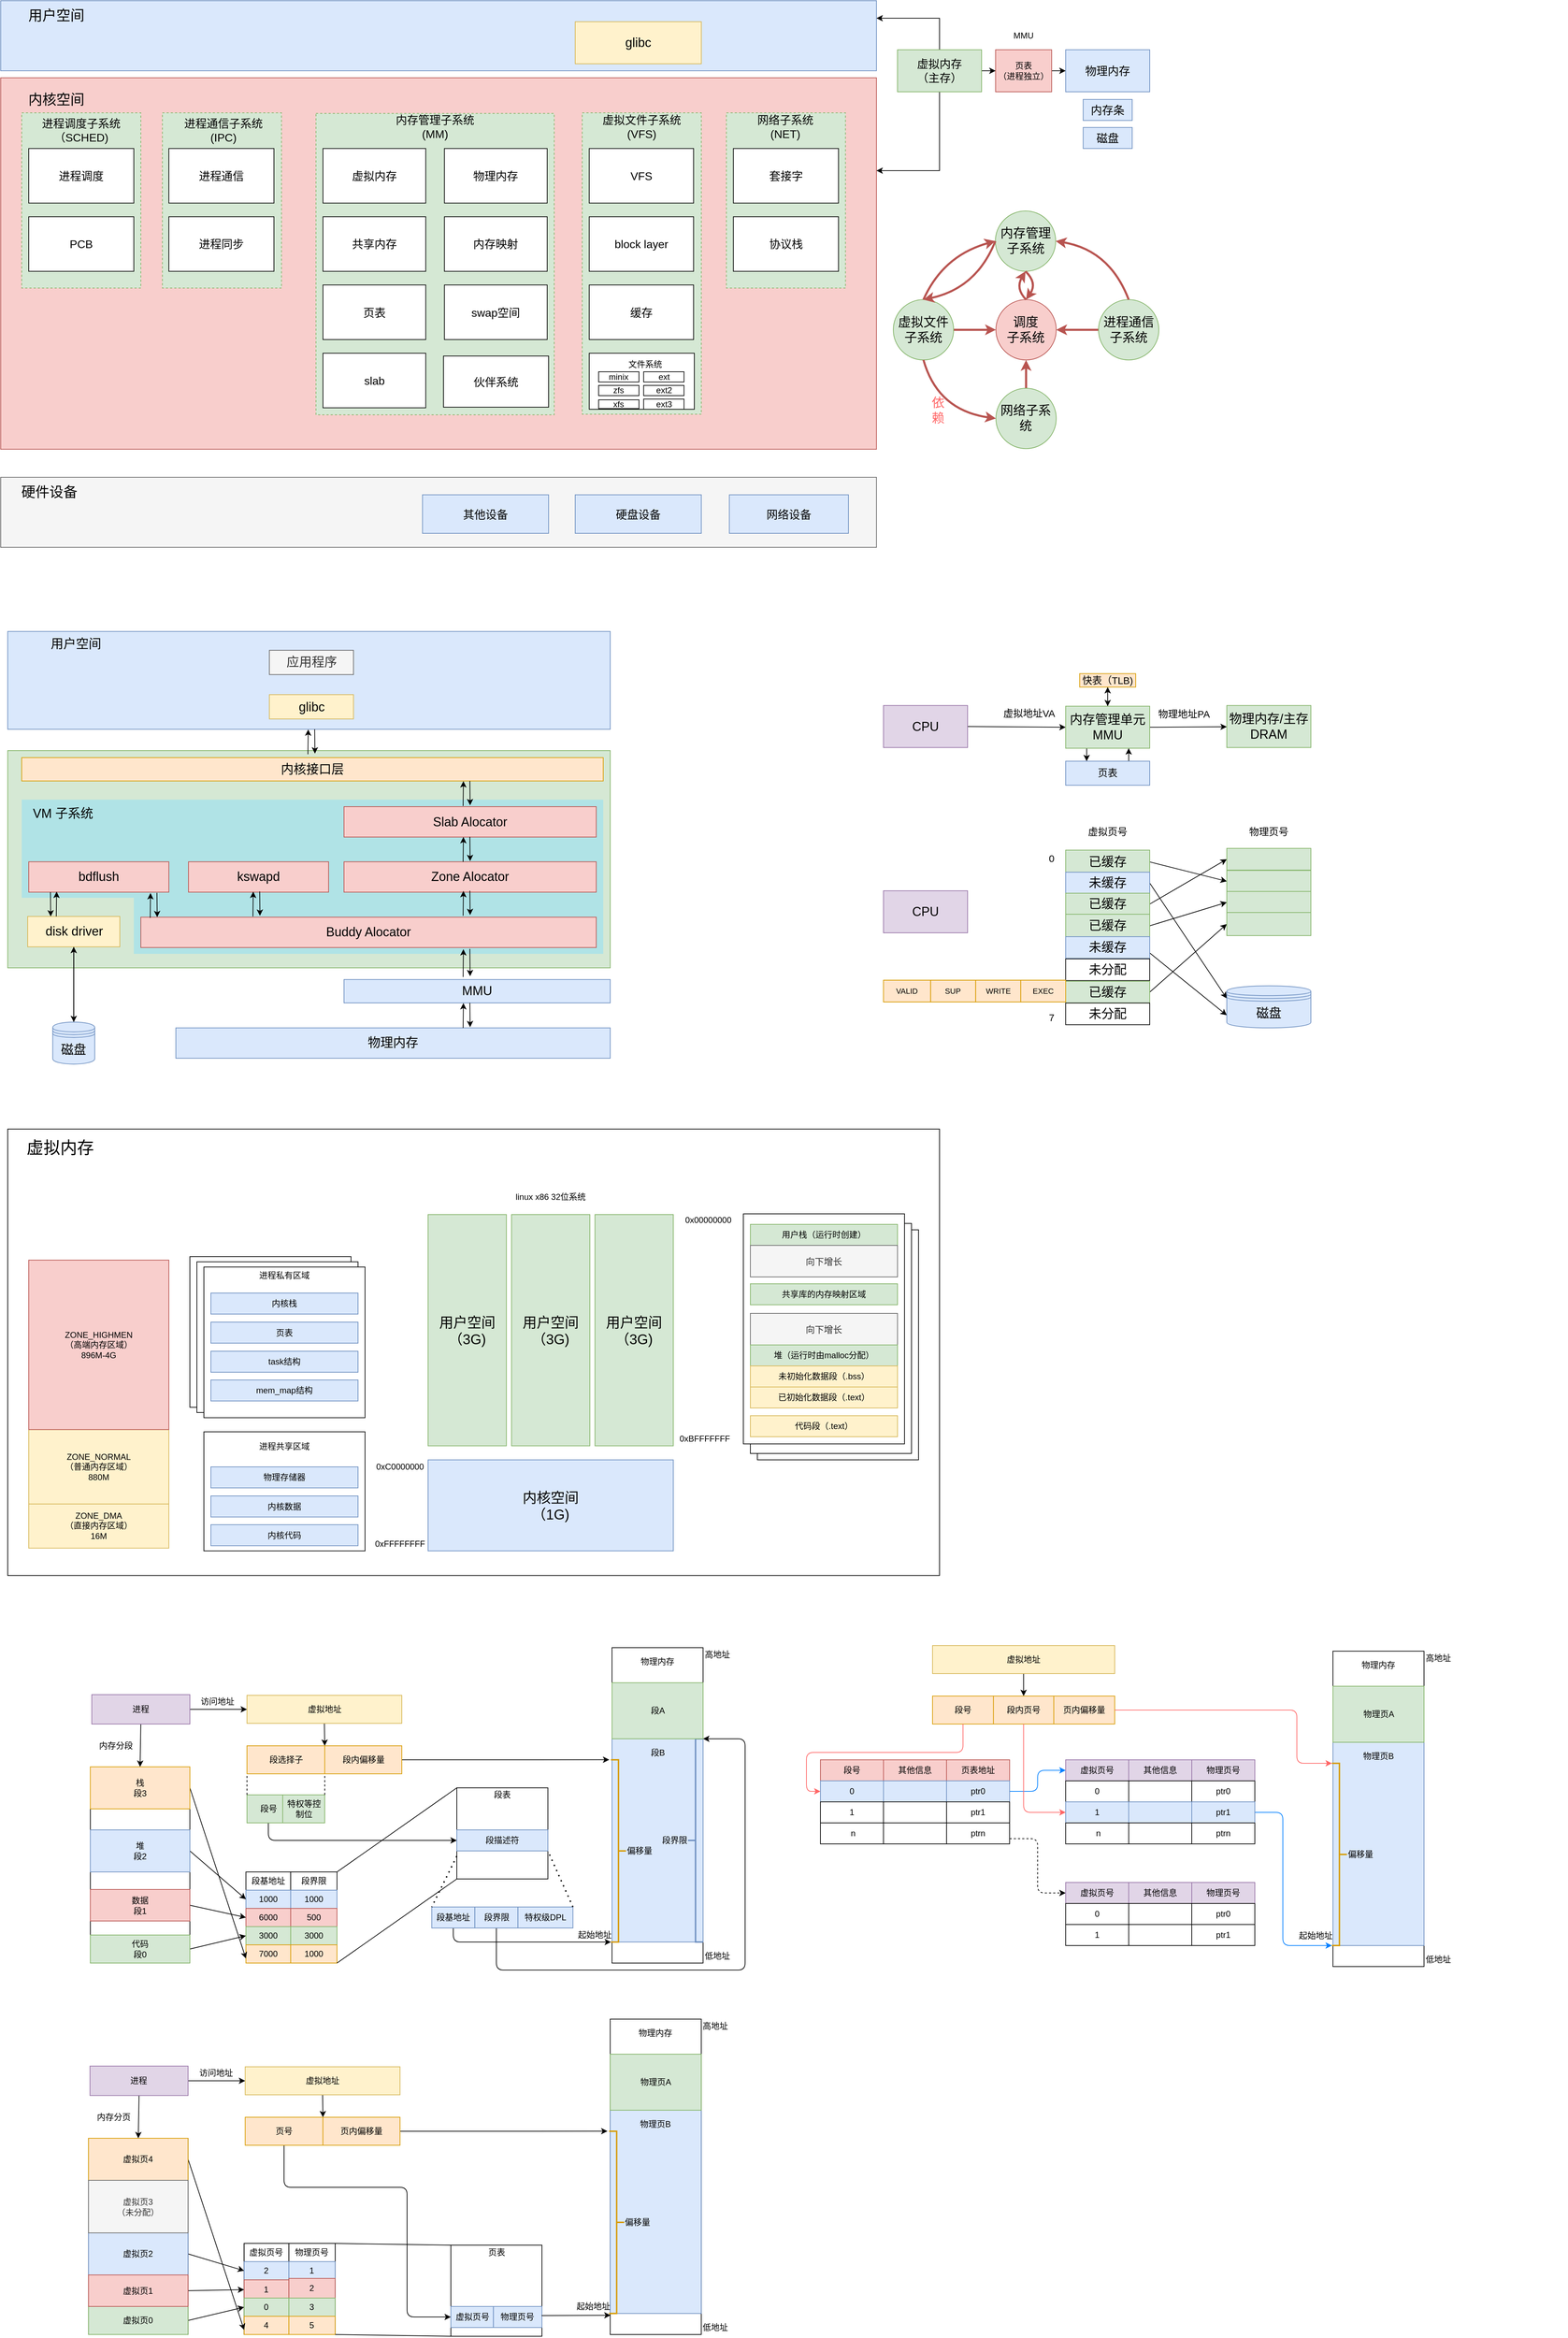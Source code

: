 <mxfile version="13.7.6" type="github">
  <diagram id="ENjshLIb4hmxt5g2uItI" name="Page-1">
    <mxGraphModel dx="1577" dy="1077" grid="1" gridSize="10" guides="1" tooltips="1" connect="1" arrows="1" fold="1" page="1" pageScale="1" pageWidth="827" pageHeight="1169" math="0" shadow="0">
      <root>
        <mxCell id="0" />
        <mxCell id="1" parent="0" />
        <mxCell id="VhZChntwZuJe6j0MP377-237" value="" style="rounded=0;whiteSpace=wrap;html=1;shadow=0;strokeColor=#666666;fontSize=18;fillColor=#f5f5f5;fontColor=#333333;" vertex="1" parent="1">
          <mxGeometry x="30" y="710" width="1250" height="100" as="geometry" />
        </mxCell>
        <mxCell id="VhZChntwZuJe6j0MP377-67" value="" style="rounded=0;whiteSpace=wrap;html=1;shadow=0;fontSize=12;fillColor=#f8cecc;strokeColor=#b85450;" vertex="1" parent="1">
          <mxGeometry x="30" y="140" width="1250" height="530" as="geometry" />
        </mxCell>
        <mxCell id="VhZChntwZuJe6j0MP377-232" value="" style="rounded=0;whiteSpace=wrap;html=1;shadow=0;dashed=1;strokeColor=#82b366;fontSize=18;fillColor=#d5e8d4;" vertex="1" parent="1">
          <mxGeometry x="860" y="190" width="170" height="430" as="geometry" />
        </mxCell>
        <mxCell id="VhZChntwZuJe6j0MP377-227" value="" style="rounded=0;whiteSpace=wrap;html=1;shadow=0;dashed=1;strokeColor=#82b366;fontSize=18;fillColor=#d5e8d4;" vertex="1" parent="1">
          <mxGeometry x="60" y="190" width="170" height="250" as="geometry" />
        </mxCell>
        <mxCell id="VhZChntwZuJe6j0MP377-216" value="" style="rounded=0;whiteSpace=wrap;html=1;shadow=0;fontSize=18;fillColor=#d5e8d4;strokeColor=#82b366;" vertex="1" parent="1">
          <mxGeometry x="40" y="1100" width="860" height="310" as="geometry" />
        </mxCell>
        <mxCell id="VhZChntwZuJe6j0MP377-214" value="" style="rounded=0;whiteSpace=wrap;html=1;shadow=0;fontSize=18;dashed=1;fillColor=#b0e3e6;strokeColor=none;" vertex="1" parent="1">
          <mxGeometry x="60" y="1170" width="220" height="140" as="geometry" />
        </mxCell>
        <mxCell id="VhZChntwZuJe6j0MP377-213" value="" style="rounded=0;whiteSpace=wrap;html=1;shadow=0;fontSize=18;dashed=1;fillColor=#b0e3e6;perimeterSpacing=1;strokeColor=none;" vertex="1" parent="1">
          <mxGeometry x="220" y="1170" width="670" height="220" as="geometry" />
        </mxCell>
        <mxCell id="VhZChntwZuJe6j0MP377-147" value="" style="rounded=0;whiteSpace=wrap;html=1;shadow=0;fontSize=12;" vertex="1" parent="1">
          <mxGeometry x="40" y="1640" width="1330" height="637" as="geometry" />
        </mxCell>
        <mxCell id="VhZChntwZuJe6j0MP377-140" value="" style="group" vertex="1" connectable="0" parent="1">
          <mxGeometry x="1090" y="1761" width="250" height="351" as="geometry" />
        </mxCell>
        <mxCell id="VhZChntwZuJe6j0MP377-103" value="" style="rounded=0;whiteSpace=wrap;html=1;shadow=0;fontSize=12;" vertex="1" parent="VhZChntwZuJe6j0MP377-140">
          <mxGeometry x="20" y="22.792" width="230" height="328.208" as="geometry" />
        </mxCell>
        <mxCell id="VhZChntwZuJe6j0MP377-102" value="" style="rounded=0;whiteSpace=wrap;html=1;shadow=0;fontSize=12;" vertex="1" parent="VhZChntwZuJe6j0MP377-140">
          <mxGeometry x="10" y="13.675" width="230" height="328.208" as="geometry" />
        </mxCell>
        <mxCell id="VhZChntwZuJe6j0MP377-101" value="" style="rounded=0;whiteSpace=wrap;html=1;shadow=0;fontSize=12;" vertex="1" parent="VhZChntwZuJe6j0MP377-140">
          <mxGeometry width="230" height="328.208" as="geometry" />
        </mxCell>
        <mxCell id="VhZChntwZuJe6j0MP377-116" value="" style="group" vertex="1" connectable="0" parent="1">
          <mxGeometry x="350" y="1832" width="290" height="410" as="geometry" />
        </mxCell>
        <mxCell id="VhZChntwZuJe6j0MP377-126" value="" style="group" vertex="1" connectable="0" parent="VhZChntwZuJe6j0MP377-116">
          <mxGeometry x="-50" y="-10" width="250" height="229.87" as="geometry" />
        </mxCell>
        <mxCell id="VhZChntwZuJe6j0MP377-104" value="" style="rounded=0;whiteSpace=wrap;html=1;shadow=0;fontSize=12;" vertex="1" parent="VhZChntwZuJe6j0MP377-126">
          <mxGeometry width="230" height="215.033" as="geometry" />
        </mxCell>
        <mxCell id="VhZChntwZuJe6j0MP377-105" value="" style="rounded=0;whiteSpace=wrap;html=1;shadow=0;fontSize=12;" vertex="1" parent="VhZChntwZuJe6j0MP377-126">
          <mxGeometry x="10" y="7.417" width="230" height="215.033" as="geometry" />
        </mxCell>
        <mxCell id="VhZChntwZuJe6j0MP377-106" value="" style="rounded=0;whiteSpace=wrap;html=1;shadow=0;fontSize=12;" vertex="1" parent="VhZChntwZuJe6j0MP377-126">
          <mxGeometry x="20" y="14.837" width="230" height="215.033" as="geometry" />
        </mxCell>
        <mxCell id="VhZChntwZuJe6j0MP377-117" value="进程私有区域" style="text;html=1;strokeColor=none;fillColor=none;align=center;verticalAlign=middle;whiteSpace=wrap;rounded=0;shadow=0;fontSize=12;" vertex="1" parent="VhZChntwZuJe6j0MP377-126">
          <mxGeometry x="85" y="16.84" width="100" height="20" as="geometry" />
        </mxCell>
        <mxCell id="VhZChntwZuJe6j0MP377-112" value="内核栈" style="rounded=0;whiteSpace=wrap;html=1;shadow=0;fontSize=12;fillColor=#dae8fc;strokeColor=#6c8ebf;" vertex="1" parent="VhZChntwZuJe6j0MP377-116">
          <mxGeometry x="-20" y="42" width="210" height="30" as="geometry" />
        </mxCell>
        <mxCell id="VhZChntwZuJe6j0MP377-113" value="页表" style="rounded=0;whiteSpace=wrap;html=1;shadow=0;fontSize=12;fillColor=#dae8fc;strokeColor=#6c8ebf;" vertex="1" parent="VhZChntwZuJe6j0MP377-116">
          <mxGeometry x="-20" y="83.5" width="210" height="30" as="geometry" />
        </mxCell>
        <mxCell id="VhZChntwZuJe6j0MP377-114" value="task结构" style="rounded=0;whiteSpace=wrap;html=1;shadow=0;fontSize=12;fillColor=#dae8fc;strokeColor=#6c8ebf;" vertex="1" parent="VhZChntwZuJe6j0MP377-116">
          <mxGeometry x="-20" y="125" width="210" height="30" as="geometry" />
        </mxCell>
        <mxCell id="VhZChntwZuJe6j0MP377-115" value="mem_map结构" style="rounded=0;whiteSpace=wrap;html=1;shadow=0;fontSize=12;fillColor=#dae8fc;strokeColor=#6c8ebf;" vertex="1" parent="VhZChntwZuJe6j0MP377-116">
          <mxGeometry x="-20" y="166" width="210" height="30" as="geometry" />
        </mxCell>
        <mxCell id="VhZChntwZuJe6j0MP377-118" value="" style="rounded=0;whiteSpace=wrap;html=1;shadow=0;fontSize=12;" vertex="1" parent="VhZChntwZuJe6j0MP377-116">
          <mxGeometry x="-30" y="240" width="230" height="170" as="geometry" />
        </mxCell>
        <mxCell id="VhZChntwZuJe6j0MP377-119" value="进程共享区域" style="text;html=1;strokeColor=none;fillColor=none;align=center;verticalAlign=middle;whiteSpace=wrap;rounded=0;shadow=0;fontSize=12;" vertex="1" parent="VhZChntwZuJe6j0MP377-116">
          <mxGeometry x="35" y="250" width="100" height="22.08" as="geometry" />
        </mxCell>
        <mxCell id="VhZChntwZuJe6j0MP377-127" value="物理存储器" style="rounded=0;whiteSpace=wrap;html=1;shadow=0;fontSize=12;fillColor=#dae8fc;strokeColor=#6c8ebf;" vertex="1" parent="VhZChntwZuJe6j0MP377-116">
          <mxGeometry x="-20" y="290" width="210" height="30" as="geometry" />
        </mxCell>
        <mxCell id="VhZChntwZuJe6j0MP377-128" value="内核数据" style="rounded=0;whiteSpace=wrap;html=1;shadow=0;fontSize=12;fillColor=#dae8fc;strokeColor=#6c8ebf;" vertex="1" parent="VhZChntwZuJe6j0MP377-116">
          <mxGeometry x="-20" y="331.5" width="210" height="30" as="geometry" />
        </mxCell>
        <mxCell id="VhZChntwZuJe6j0MP377-129" value="内核代码" style="rounded=0;whiteSpace=wrap;html=1;shadow=0;fontSize=12;fillColor=#dae8fc;strokeColor=#6c8ebf;" vertex="1" parent="VhZChntwZuJe6j0MP377-116">
          <mxGeometry x="-20" y="372.5" width="210" height="30" as="geometry" />
        </mxCell>
        <mxCell id="VhZChntwZuJe6j0MP377-138" value="" style="group" vertex="1" connectable="0" parent="VhZChntwZuJe6j0MP377-116">
          <mxGeometry x="210" y="280" width="80" height="130" as="geometry" />
        </mxCell>
        <mxCell id="VhZChntwZuJe6j0MP377-137" value="" style="group" vertex="1" connectable="0" parent="VhZChntwZuJe6j0MP377-138">
          <mxGeometry width="80" height="130" as="geometry" />
        </mxCell>
        <mxCell id="VhZChntwZuJe6j0MP377-130" value="0xC0000000" style="text;html=1;strokeColor=none;fillColor=none;align=center;verticalAlign=middle;whiteSpace=wrap;rounded=0;shadow=0;fontSize=12;" vertex="1" parent="VhZChntwZuJe6j0MP377-137">
          <mxGeometry width="80" height="20" as="geometry" />
        </mxCell>
        <mxCell id="VhZChntwZuJe6j0MP377-131" value="0xFFFFFFFF" style="text;html=1;strokeColor=none;fillColor=none;align=center;verticalAlign=middle;whiteSpace=wrap;rounded=0;shadow=0;fontSize=12;" vertex="1" parent="VhZChntwZuJe6j0MP377-137">
          <mxGeometry y="110" width="80" height="20" as="geometry" />
        </mxCell>
        <mxCell id="VhZChntwZuJe6j0MP377-18" value="网络设备" style="rounded=0;whiteSpace=wrap;html=1;fontSize=16;fillColor=#dae8fc;strokeColor=#6c8ebf;" vertex="1" parent="1">
          <mxGeometry x="1070" y="735" width="170" height="55" as="geometry" />
        </mxCell>
        <mxCell id="VhZChntwZuJe6j0MP377-20" value="硬盘设备" style="rounded=0;whiteSpace=wrap;html=1;fontSize=16;fillColor=#dae8fc;strokeColor=#6c8ebf;" vertex="1" parent="1">
          <mxGeometry x="850" y="735" width="180" height="55" as="geometry" />
        </mxCell>
        <mxCell id="VhZChntwZuJe6j0MP377-22" value="进程调度子系统（SCHED)" style="text;html=1;strokeColor=none;fillColor=none;align=center;verticalAlign=middle;whiteSpace=wrap;rounded=0;fontSize=16;" vertex="1" parent="1">
          <mxGeometry x="55" y="205" width="180" height="20" as="geometry" />
        </mxCell>
        <mxCell id="VhZChntwZuJe6j0MP377-27" value="" style="shape=image;verticalLabelPosition=bottom;labelBackgroundColor=#ffffff;verticalAlign=top;aspect=fixed;imageAspect=0;image=http://1.bp.blogspot.com/-Crv4XwqWgtM/U5rSk94-EUI/AAAAAAAAAO4/dnbCAPQBNVY/s1600/block+hierarchy+(3).png;" vertex="1" parent="1">
          <mxGeometry x="1910" y="390.0" width="356" height="520" as="geometry" />
        </mxCell>
        <mxCell id="VhZChntwZuJe6j0MP377-38" value="物理内存" style="rounded=0;whiteSpace=wrap;html=1;fontSize=16;fillColor=#dae8fc;strokeColor=#6c8ebf;" vertex="1" parent="1">
          <mxGeometry x="1550" y="100" width="120" height="60" as="geometry" />
        </mxCell>
        <mxCell id="VhZChntwZuJe6j0MP377-39" value="内存条" style="rounded=0;whiteSpace=wrap;html=1;fontSize=16;fillColor=#dae8fc;strokeColor=#6c8ebf;" vertex="1" parent="1">
          <mxGeometry x="1575" y="170.88" width="70" height="30" as="geometry" />
        </mxCell>
        <mxCell id="VhZChntwZuJe6j0MP377-57" value="" style="group" vertex="1" connectable="0" parent="1">
          <mxGeometry x="580" y="410" width="690" height="212.99" as="geometry" />
        </mxCell>
        <mxCell id="VhZChntwZuJe6j0MP377-56" value="" style="group;fontSize=12;" vertex="1" connectable="0" parent="VhZChntwZuJe6j0MP377-57">
          <mxGeometry width="690" height="212.99" as="geometry" />
        </mxCell>
        <mxCell id="VhZChntwZuJe6j0MP377-58" value="" style="group" vertex="1" connectable="0" parent="VhZChntwZuJe6j0MP377-56">
          <mxGeometry x="-510" y="-169.12" width="1200" height="382.11" as="geometry" />
        </mxCell>
        <mxCell id="VhZChntwZuJe6j0MP377-218" value="" style="group" vertex="1" connectable="0" parent="VhZChntwZuJe6j0MP377-58">
          <mxGeometry x="420" width="330" height="380" as="geometry" />
        </mxCell>
        <mxCell id="VhZChntwZuJe6j0MP377-230" value="" style="rounded=0;whiteSpace=wrap;html=1;shadow=0;dashed=1;strokeColor=#82b366;fontSize=18;fillColor=#d5e8d4;" vertex="1" parent="VhZChntwZuJe6j0MP377-218">
          <mxGeometry x="-10" y="-50" width="340" height="430" as="geometry" />
        </mxCell>
        <mxCell id="VhZChntwZuJe6j0MP377-1" value="虚拟内存" style="rounded=0;whiteSpace=wrap;html=1;fontSize=16;" vertex="1" parent="VhZChntwZuJe6j0MP377-218">
          <mxGeometry width="146.667" height="77.895" as="geometry" />
        </mxCell>
        <mxCell id="VhZChntwZuJe6j0MP377-3" value="物理内存" style="rounded=0;whiteSpace=wrap;html=1;fontSize=16;" vertex="1" parent="VhZChntwZuJe6j0MP377-218">
          <mxGeometry x="173.333" width="146.667" height="77.895" as="geometry" />
        </mxCell>
        <mxCell id="VhZChntwZuJe6j0MP377-4" value="共享内存" style="rounded=0;whiteSpace=wrap;html=1;fontSize=16;" vertex="1" parent="VhZChntwZuJe6j0MP377-218">
          <mxGeometry y="97.368" width="146.667" height="77.895" as="geometry" />
        </mxCell>
        <mxCell id="VhZChntwZuJe6j0MP377-5" value="内存映射" style="rounded=0;whiteSpace=wrap;html=1;fontSize=16;" vertex="1" parent="VhZChntwZuJe6j0MP377-218">
          <mxGeometry x="173.333" y="97.368" width="146.667" height="77.895" as="geometry" />
        </mxCell>
        <mxCell id="VhZChntwZuJe6j0MP377-6" value="页表" style="rounded=0;whiteSpace=wrap;html=1;fontSize=16;" vertex="1" parent="VhZChntwZuJe6j0MP377-218">
          <mxGeometry y="194.737" width="146.667" height="77.895" as="geometry" />
        </mxCell>
        <mxCell id="VhZChntwZuJe6j0MP377-8" value="slab" style="rounded=0;whiteSpace=wrap;html=1;fontSize=16;" vertex="1" parent="VhZChntwZuJe6j0MP377-218">
          <mxGeometry y="292.105" width="146.667" height="77.895" as="geometry" />
        </mxCell>
        <mxCell id="VhZChntwZuJe6j0MP377-7" value="swap空间" style="rounded=0;whiteSpace=wrap;html=1;fontSize=16;" vertex="1" parent="VhZChntwZuJe6j0MP377-218">
          <mxGeometry x="173.333" y="194.737" width="146.667" height="77.895" as="geometry" />
        </mxCell>
        <mxCell id="VhZChntwZuJe6j0MP377-23" value="内存管理子系统&lt;br&gt;(MM)" style="text;html=1;strokeColor=none;fillColor=none;align=center;verticalAlign=middle;whiteSpace=wrap;rounded=0;fontSize=16;" vertex="1" parent="VhZChntwZuJe6j0MP377-218">
          <mxGeometry x="90" y="-40.88" width="140" height="20" as="geometry" />
        </mxCell>
        <mxCell id="VhZChntwZuJe6j0MP377-224" value="" style="group" vertex="1" connectable="0" parent="VhZChntwZuJe6j0MP377-58">
          <mxGeometry width="150" height="175.26" as="geometry" />
        </mxCell>
        <mxCell id="VhZChntwZuJe6j0MP377-13" value="进程调度" style="rounded=0;whiteSpace=wrap;html=1;fontSize=16;" vertex="1" parent="VhZChntwZuJe6j0MP377-224">
          <mxGeometry width="150" height="77.893" as="geometry" />
        </mxCell>
        <mxCell id="VhZChntwZuJe6j0MP377-14" value="PCB" style="rounded=0;whiteSpace=wrap;html=1;fontSize=16;" vertex="1" parent="VhZChntwZuJe6j0MP377-224">
          <mxGeometry y="97.367" width="150" height="77.893" as="geometry" />
        </mxCell>
        <mxCell id="VhZChntwZuJe6j0MP377-225" value="" style="group" vertex="1" connectable="0" parent="VhZChntwZuJe6j0MP377-58">
          <mxGeometry x="800" width="150.003" height="382.11" as="geometry" />
        </mxCell>
        <mxCell id="VhZChntwZuJe6j0MP377-9" value="VFS" style="rounded=0;whiteSpace=wrap;html=1;fontSize=16;" vertex="1" parent="VhZChntwZuJe6j0MP377-225">
          <mxGeometry width="148.917" height="77.895" as="geometry" />
        </mxCell>
        <mxCell id="VhZChntwZuJe6j0MP377-10" value="block layer" style="rounded=0;whiteSpace=wrap;html=1;fontSize=16;" vertex="1" parent="VhZChntwZuJe6j0MP377-225">
          <mxGeometry y="97.368" width="148.917" height="77.895" as="geometry" />
        </mxCell>
        <mxCell id="VhZChntwZuJe6j0MP377-11" value="缓存" style="rounded=0;whiteSpace=wrap;html=1;fontSize=16;" vertex="1" parent="VhZChntwZuJe6j0MP377-225">
          <mxGeometry y="194.737" width="148.917" height="77.895" as="geometry" />
        </mxCell>
        <mxCell id="VhZChntwZuJe6j0MP377-63" value="" style="group" vertex="1" connectable="0" parent="VhZChntwZuJe6j0MP377-225">
          <mxGeometry x="0.003" y="292.11" width="150" height="90" as="geometry" />
        </mxCell>
        <mxCell id="VhZChntwZuJe6j0MP377-62" value="" style="group" vertex="1" connectable="0" parent="VhZChntwZuJe6j0MP377-63">
          <mxGeometry width="150" height="90" as="geometry" />
        </mxCell>
        <mxCell id="VhZChntwZuJe6j0MP377-59" value="" style="group" vertex="1" connectable="0" parent="VhZChntwZuJe6j0MP377-62">
          <mxGeometry width="150" height="90" as="geometry" />
        </mxCell>
        <mxCell id="VhZChntwZuJe6j0MP377-54" value="" style="rounded=0;whiteSpace=wrap;html=1;shadow=0;fontSize=12;" vertex="1" parent="VhZChntwZuJe6j0MP377-59">
          <mxGeometry width="150" height="80" as="geometry" />
        </mxCell>
        <mxCell id="VhZChntwZuJe6j0MP377-34" value="文件系统" style="text;html=1;strokeColor=none;fillColor=none;align=center;verticalAlign=middle;whiteSpace=wrap;rounded=0;fontSize=12;" vertex="1" parent="VhZChntwZuJe6j0MP377-59">
          <mxGeometry x="33.481" y="10.588" width="93.748" height="10.588" as="geometry" />
        </mxCell>
        <mxCell id="VhZChntwZuJe6j0MP377-233" value="" style="group" vertex="1" connectable="0" parent="VhZChntwZuJe6j0MP377-59">
          <mxGeometry x="13.39" y="26.47" width="121.87" height="53.53" as="geometry" />
        </mxCell>
        <mxCell id="VhZChntwZuJe6j0MP377-28" value="minix" style="rounded=0;whiteSpace=wrap;html=1;fontSize=12;" vertex="1" parent="VhZChntwZuJe6j0MP377-233">
          <mxGeometry x="0.003" width="57.586" height="14.599" as="geometry" />
        </mxCell>
        <mxCell id="VhZChntwZuJe6j0MP377-29" value="ext" style="rounded=0;whiteSpace=wrap;html=1;fontSize=12;" vertex="1" parent="VhZChntwZuJe6j0MP377-233">
          <mxGeometry x="64.284" width="57.586" height="14.599" as="geometry" />
        </mxCell>
        <mxCell id="VhZChntwZuJe6j0MP377-30" value="ext2" style="rounded=0;whiteSpace=wrap;html=1;fontSize=12;" vertex="1" parent="VhZChntwZuJe6j0MP377-233">
          <mxGeometry x="64.284" y="19.465" width="57.586" height="14.599" as="geometry" />
        </mxCell>
        <mxCell id="VhZChntwZuJe6j0MP377-31" value="ext3" style="rounded=0;whiteSpace=wrap;html=1;fontSize=12;" vertex="1" parent="VhZChntwZuJe6j0MP377-233">
          <mxGeometry x="64.284" y="38.931" width="57.586" height="14.599" as="geometry" />
        </mxCell>
        <mxCell id="VhZChntwZuJe6j0MP377-33" value="zfs" style="rounded=0;whiteSpace=wrap;html=1;fontSize=12;" vertex="1" parent="VhZChntwZuJe6j0MP377-233">
          <mxGeometry x="0.003" y="19.465" width="57.586" height="14.599" as="geometry" />
        </mxCell>
        <mxCell id="VhZChntwZuJe6j0MP377-35" value="xfs" style="rounded=0;whiteSpace=wrap;html=1;fontSize=12;" vertex="1" parent="VhZChntwZuJe6j0MP377-233">
          <mxGeometry y="40.012" width="57.588" height="12.437" as="geometry" />
        </mxCell>
        <mxCell id="VhZChntwZuJe6j0MP377-226" value="" style="group" vertex="1" connectable="0" parent="VhZChntwZuJe6j0MP377-58">
          <mxGeometry x="1010" width="155.77" height="199.12" as="geometry" />
        </mxCell>
        <mxCell id="VhZChntwZuJe6j0MP377-234" value="" style="rounded=0;whiteSpace=wrap;html=1;shadow=0;dashed=1;strokeColor=#82b366;fontSize=18;fillColor=#d5e8d4;" vertex="1" parent="VhZChntwZuJe6j0MP377-226">
          <mxGeometry x="-14.23" y="-50.88" width="170" height="250" as="geometry" />
        </mxCell>
        <mxCell id="VhZChntwZuJe6j0MP377-235" value="" style="group" vertex="1" connectable="0" parent="VhZChntwZuJe6j0MP377-226">
          <mxGeometry x="-4.23" width="150" height="175.26" as="geometry" />
        </mxCell>
        <mxCell id="VhZChntwZuJe6j0MP377-16" value="套接字" style="rounded=0;whiteSpace=wrap;html=1;fontSize=16;" vertex="1" parent="VhZChntwZuJe6j0MP377-235">
          <mxGeometry width="150" height="77.893" as="geometry" />
        </mxCell>
        <mxCell id="VhZChntwZuJe6j0MP377-17" value="协议栈" style="rounded=0;whiteSpace=wrap;html=1;fontSize=16;" vertex="1" parent="VhZChntwZuJe6j0MP377-235">
          <mxGeometry y="97.367" width="150" height="77.893" as="geometry" />
        </mxCell>
        <mxCell id="VhZChntwZuJe6j0MP377-68" value="" style="rounded=0;whiteSpace=wrap;html=1;shadow=0;fontSize=12;fillColor=#dae8fc;strokeColor=#6c8ebf;" vertex="1" parent="1">
          <mxGeometry x="30" y="30" width="1250" height="100" as="geometry" />
        </mxCell>
        <mxCell id="VhZChntwZuJe6j0MP377-69" value="用户空间" style="text;html=1;strokeColor=none;fillColor=none;align=center;verticalAlign=middle;whiteSpace=wrap;rounded=0;shadow=0;fontSize=20;" vertex="1" parent="1">
          <mxGeometry x="60" y="40" width="99" height="20" as="geometry" />
        </mxCell>
        <mxCell id="VhZChntwZuJe6j0MP377-70" value="内核空间" style="text;html=1;strokeColor=none;fillColor=none;align=center;verticalAlign=middle;whiteSpace=wrap;rounded=0;shadow=0;fontSize=20;" vertex="1" parent="1">
          <mxGeometry x="60" y="160" width="99" height="20" as="geometry" />
        </mxCell>
        <mxCell id="VhZChntwZuJe6j0MP377-73" style="edgeStyle=orthogonalEdgeStyle;rounded=0;orthogonalLoop=1;jettySize=auto;html=1;exitX=0.5;exitY=0;exitDx=0;exitDy=0;entryX=1;entryY=0.25;entryDx=0;entryDy=0;fontSize=20;" edge="1" parent="1" source="VhZChntwZuJe6j0MP377-72" target="VhZChntwZuJe6j0MP377-68">
          <mxGeometry relative="1" as="geometry" />
        </mxCell>
        <mxCell id="VhZChntwZuJe6j0MP377-74" style="edgeStyle=orthogonalEdgeStyle;rounded=0;orthogonalLoop=1;jettySize=auto;html=1;exitX=0.5;exitY=1;exitDx=0;exitDy=0;fontSize=20;entryX=1;entryY=0.25;entryDx=0;entryDy=0;" edge="1" parent="1" source="VhZChntwZuJe6j0MP377-72" target="VhZChntwZuJe6j0MP377-67">
          <mxGeometry relative="1" as="geometry" />
        </mxCell>
        <mxCell id="VhZChntwZuJe6j0MP377-79" style="edgeStyle=orthogonalEdgeStyle;rounded=0;orthogonalLoop=1;jettySize=auto;html=1;exitX=1;exitY=0.5;exitDx=0;exitDy=0;fontSize=12;" edge="1" parent="1" source="VhZChntwZuJe6j0MP377-72" target="VhZChntwZuJe6j0MP377-77">
          <mxGeometry relative="1" as="geometry" />
        </mxCell>
        <mxCell id="VhZChntwZuJe6j0MP377-72" value="虚拟内存&lt;br&gt;（主存）" style="rounded=0;whiteSpace=wrap;html=1;fontSize=16;fillColor=#d5e8d4;strokeColor=#82b366;" vertex="1" parent="1">
          <mxGeometry x="1310" y="100" width="120" height="60" as="geometry" />
        </mxCell>
        <mxCell id="VhZChntwZuJe6j0MP377-78" style="edgeStyle=orthogonalEdgeStyle;rounded=0;orthogonalLoop=1;jettySize=auto;html=1;exitX=1;exitY=0.5;exitDx=0;exitDy=0;entryX=0;entryY=0.5;entryDx=0;entryDy=0;fontSize=12;" edge="1" parent="1" source="VhZChntwZuJe6j0MP377-77" target="VhZChntwZuJe6j0MP377-38">
          <mxGeometry relative="1" as="geometry" />
        </mxCell>
        <mxCell id="VhZChntwZuJe6j0MP377-77" value="页表&lt;br&gt;（进程独立）" style="rounded=0;whiteSpace=wrap;html=1;shadow=0;fontSize=12;fillColor=#f8cecc;strokeColor=#b85450;" vertex="1" parent="1">
          <mxGeometry x="1450" y="100" width="80" height="60" as="geometry" />
        </mxCell>
        <mxCell id="VhZChntwZuJe6j0MP377-80" value="磁盘" style="rounded=0;whiteSpace=wrap;html=1;fontSize=16;fillColor=#dae8fc;strokeColor=#6c8ebf;" vertex="1" parent="1">
          <mxGeometry x="1575" y="210.88" width="70" height="30" as="geometry" />
        </mxCell>
        <mxCell id="VhZChntwZuJe6j0MP377-81" value="glibc" style="rounded=0;whiteSpace=wrap;html=1;shadow=0;fontSize=18;fillColor=#fff2cc;strokeColor=#d6b656;" vertex="1" parent="1">
          <mxGeometry x="850" y="60" width="180" height="60" as="geometry" />
        </mxCell>
        <mxCell id="VhZChntwZuJe6j0MP377-82" value="伙伴系统" style="rounded=0;whiteSpace=wrap;html=1;fontSize=16;" vertex="1" parent="1">
          <mxGeometry x="662" y="537" width="150" height="73" as="geometry" />
        </mxCell>
        <mxCell id="VhZChntwZuJe6j0MP377-83" value="MMU" style="text;html=1;strokeColor=none;fillColor=none;align=center;verticalAlign=middle;whiteSpace=wrap;rounded=0;shadow=0;fontSize=12;" vertex="1" parent="1">
          <mxGeometry x="1470" y="70" width="40" height="20" as="geometry" />
        </mxCell>
        <mxCell id="VhZChntwZuJe6j0MP377-100" value="" style="group" vertex="1" connectable="0" parent="1">
          <mxGeometry x="1100" y="1776" width="210" height="330" as="geometry" />
        </mxCell>
        <mxCell id="VhZChntwZuJe6j0MP377-92" value="用户栈（运行时创建）" style="rounded=0;whiteSpace=wrap;html=1;shadow=0;fontSize=12;fillColor=#d5e8d4;strokeColor=#82b366;" vertex="1" parent="VhZChntwZuJe6j0MP377-100">
          <mxGeometry width="210" height="30" as="geometry" />
        </mxCell>
        <mxCell id="VhZChntwZuJe6j0MP377-93" value="向下增长" style="rounded=0;whiteSpace=wrap;html=1;shadow=0;fontSize=13;fillColor=#f5f5f5;strokeColor=#666666;fontColor=#333333;" vertex="1" parent="VhZChntwZuJe6j0MP377-100">
          <mxGeometry y="30" width="210" height="45" as="geometry" />
        </mxCell>
        <mxCell id="VhZChntwZuJe6j0MP377-94" value="共享库的内存映射区域" style="rounded=0;whiteSpace=wrap;html=1;shadow=0;fontSize=12;fillColor=#d5e8d4;strokeColor=#82b366;" vertex="1" parent="VhZChntwZuJe6j0MP377-100">
          <mxGeometry y="84.75" width="210" height="30" as="geometry" />
        </mxCell>
        <mxCell id="VhZChntwZuJe6j0MP377-95" value="向下增长" style="rounded=0;whiteSpace=wrap;html=1;shadow=0;fontSize=13;fillColor=#f5f5f5;strokeColor=#666666;fontColor=#333333;" vertex="1" parent="VhZChntwZuJe6j0MP377-100">
          <mxGeometry y="127" width="210" height="45" as="geometry" />
        </mxCell>
        <mxCell id="VhZChntwZuJe6j0MP377-96" value="堆（运行时由malloc分配）" style="rounded=0;whiteSpace=wrap;html=1;shadow=0;fontSize=12;fillColor=#d5e8d4;strokeColor=#82b366;" vertex="1" parent="VhZChntwZuJe6j0MP377-100">
          <mxGeometry y="172" width="210" height="30" as="geometry" />
        </mxCell>
        <mxCell id="VhZChntwZuJe6j0MP377-97" value="未初始化数据段（.bss）" style="rounded=0;whiteSpace=wrap;html=1;shadow=0;fontSize=12;fillColor=#fff2cc;strokeColor=#d6b656;" vertex="1" parent="VhZChntwZuJe6j0MP377-100">
          <mxGeometry y="202" width="210" height="30" as="geometry" />
        </mxCell>
        <mxCell id="VhZChntwZuJe6j0MP377-98" value="已初始化数据段（.text）" style="rounded=0;whiteSpace=wrap;html=1;shadow=0;fontSize=12;fillColor=#fff2cc;strokeColor=#d6b656;" vertex="1" parent="VhZChntwZuJe6j0MP377-100">
          <mxGeometry y="232" width="210" height="30" as="geometry" />
        </mxCell>
        <mxCell id="VhZChntwZuJe6j0MP377-99" value="代码段（.text）" style="rounded=0;whiteSpace=wrap;html=1;shadow=0;fontSize=12;fillColor=#fff2cc;strokeColor=#d6b656;" vertex="1" parent="VhZChntwZuJe6j0MP377-100">
          <mxGeometry y="273" width="210" height="30" as="geometry" />
        </mxCell>
        <mxCell id="VhZChntwZuJe6j0MP377-132" value="0xBFFFFFFF" style="text;html=1;strokeColor=none;fillColor=none;align=center;verticalAlign=middle;whiteSpace=wrap;rounded=0;shadow=0;fontSize=12;" vertex="1" parent="1">
          <mxGeometry x="995" y="2072" width="80" height="20" as="geometry" />
        </mxCell>
        <mxCell id="VhZChntwZuJe6j0MP377-133" value="0x00000000" style="text;html=1;strokeColor=none;fillColor=none;align=center;verticalAlign=middle;whiteSpace=wrap;rounded=0;shadow=0;fontSize=12;" vertex="1" parent="1">
          <mxGeometry x="1000" y="1760" width="80" height="20" as="geometry" />
        </mxCell>
        <mxCell id="VhZChntwZuJe6j0MP377-135" value="" style="group" vertex="1" connectable="0" parent="1">
          <mxGeometry x="640" y="1727" width="350" height="515" as="geometry" />
        </mxCell>
        <mxCell id="VhZChntwZuJe6j0MP377-87" value="用户空间&lt;br style=&quot;font-size: 20px;&quot;&gt;（3G)" style="rounded=0;whiteSpace=wrap;html=1;shadow=0;fontSize=20;fillColor=#d5e8d4;strokeColor=#82b366;" vertex="1" parent="VhZChntwZuJe6j0MP377-135">
          <mxGeometry y="35" width="111.806" height="330" as="geometry" />
        </mxCell>
        <mxCell id="VhZChntwZuJe6j0MP377-88" value="内核空间&lt;br style=&quot;font-size: 20px&quot;&gt;（1G)" style="rounded=0;whiteSpace=wrap;html=1;shadow=0;fontSize=20;fillColor=#dae8fc;strokeColor=#6c8ebf;" vertex="1" parent="VhZChntwZuJe6j0MP377-135">
          <mxGeometry y="385" width="350" height="130" as="geometry" />
        </mxCell>
        <mxCell id="VhZChntwZuJe6j0MP377-90" value="用户空间&lt;br style=&quot;font-size: 20px;&quot;&gt;（3G)" style="rounded=0;whiteSpace=wrap;html=1;shadow=0;fontSize=20;fillColor=#d5e8d4;strokeColor=#82b366;" vertex="1" parent="VhZChntwZuJe6j0MP377-135">
          <mxGeometry x="119.097" y="35" width="111.806" height="330" as="geometry" />
        </mxCell>
        <mxCell id="VhZChntwZuJe6j0MP377-91" value="用户空间&lt;br style=&quot;font-size: 20px;&quot;&gt;（3G)" style="rounded=0;whiteSpace=wrap;html=1;shadow=0;fontSize=20;fillColor=#d5e8d4;strokeColor=#82b366;" vertex="1" parent="VhZChntwZuJe6j0MP377-135">
          <mxGeometry x="238.194" y="35" width="111.806" height="330" as="geometry" />
        </mxCell>
        <mxCell id="VhZChntwZuJe6j0MP377-134" value="linux x86 32位系统" style="text;html=1;strokeColor=none;fillColor=none;align=center;verticalAlign=middle;whiteSpace=wrap;rounded=0;shadow=0;fontSize=12;" vertex="1" parent="VhZChntwZuJe6j0MP377-135">
          <mxGeometry x="122.91" width="104.17" height="20" as="geometry" />
        </mxCell>
        <mxCell id="VhZChntwZuJe6j0MP377-146" value="" style="group" vertex="1" connectable="0" parent="1">
          <mxGeometry x="70" y="1827" width="200" height="411" as="geometry" />
        </mxCell>
        <mxCell id="VhZChntwZuJe6j0MP377-144" value="" style="group;fillColor=#f8cecc;strokeColor=#b85450;" vertex="1" connectable="0" parent="VhZChntwZuJe6j0MP377-146">
          <mxGeometry width="200" height="411" as="geometry" />
        </mxCell>
        <mxCell id="VhZChntwZuJe6j0MP377-141" value="ZONE_DMA&lt;br&gt;（直接内存区域）&lt;br&gt;16M" style="rounded=0;whiteSpace=wrap;html=1;shadow=0;fontSize=12;fillColor=#fff2cc;strokeColor=#d6b656;" vertex="1" parent="VhZChntwZuJe6j0MP377-144">
          <mxGeometry y="347.931" width="200" height="63.069" as="geometry" />
        </mxCell>
        <mxCell id="VhZChntwZuJe6j0MP377-142" value="ZONE_NORMAL&lt;br&gt;（普通内存区域）&lt;br&gt;880M" style="rounded=0;whiteSpace=wrap;html=1;shadow=0;fontSize=12;fillColor=#fff2cc;strokeColor=#d6b656;" vertex="1" parent="VhZChntwZuJe6j0MP377-144">
          <mxGeometry y="241.765" width="200" height="106.166" as="geometry" />
        </mxCell>
        <mxCell id="VhZChntwZuJe6j0MP377-143" value="ZONE_HIGHMEN&lt;br&gt;（高端内存区域）&lt;br&gt;896M-4G" style="rounded=0;whiteSpace=wrap;html=1;shadow=0;fontSize=12;fillColor=#f8cecc;strokeColor=#b85450;" vertex="1" parent="VhZChntwZuJe6j0MP377-144">
          <mxGeometry width="200" height="241.765" as="geometry" />
        </mxCell>
        <mxCell id="VhZChntwZuJe6j0MP377-148" value="虚拟内存" style="text;html=1;strokeColor=none;fillColor=none;align=center;verticalAlign=middle;whiteSpace=wrap;rounded=0;shadow=0;fontSize=24;" vertex="1" parent="1">
          <mxGeometry x="50" y="1657" width="130" height="20" as="geometry" />
        </mxCell>
        <mxCell id="VhZChntwZuJe6j0MP377-150" value="" style="rounded=0;whiteSpace=wrap;html=1;shadow=0;fontSize=18;fillColor=#dae8fc;strokeColor=#6c8ebf;" vertex="1" parent="1">
          <mxGeometry x="40" y="930" width="860" height="139.58" as="geometry" />
        </mxCell>
        <mxCell id="VhZChntwZuJe6j0MP377-151" value="用户空间" style="text;html=1;strokeColor=none;fillColor=none;align=center;verticalAlign=middle;whiteSpace=wrap;rounded=0;shadow=0;fontSize=18;" vertex="1" parent="1">
          <mxGeometry x="68.5" y="939.537" width="137" height="17.339" as="geometry" />
        </mxCell>
        <mxCell id="VhZChntwZuJe6j0MP377-153" value="glibc" style="rounded=0;whiteSpace=wrap;html=1;shadow=0;fontSize=18;fillColor=#fff2cc;strokeColor=#d6b656;" vertex="1" parent="1">
          <mxGeometry x="413.5" y="1020.164" width="120" height="34.678" as="geometry" />
        </mxCell>
        <mxCell id="VhZChntwZuJe6j0MP377-154" value="应用程序" style="rounded=0;whiteSpace=wrap;html=1;shadow=0;fontSize=18;fillColor=#f5f5f5;strokeColor=#666666;fontColor=#333333;" vertex="1" parent="1">
          <mxGeometry x="413.5" y="956.876" width="120" height="34.678" as="geometry" />
        </mxCell>
        <mxCell id="VhZChntwZuJe6j0MP377-155" value="内核接口层" style="rounded=0;whiteSpace=wrap;html=1;shadow=0;fontSize=18;fillColor=#ffe6cc;strokeColor=#d79b00;" vertex="1" parent="1">
          <mxGeometry x="60" y="1110" width="830" height="33.35" as="geometry" />
        </mxCell>
        <mxCell id="VhZChntwZuJe6j0MP377-156" value="Slab Alocator" style="rounded=0;whiteSpace=wrap;html=1;shadow=0;fontSize=18;fillColor=#f8cecc;strokeColor=#b85450;" vertex="1" parent="1">
          <mxGeometry x="520" y="1180" width="360" height="43.35" as="geometry" />
        </mxCell>
        <mxCell id="VhZChntwZuJe6j0MP377-157" value="Zone Alocator" style="rounded=0;whiteSpace=wrap;html=1;shadow=0;fontSize=18;fillColor=#f8cecc;strokeColor=#b85450;" vertex="1" parent="1">
          <mxGeometry x="520" y="1258.63" width="360" height="43.35" as="geometry" />
        </mxCell>
        <mxCell id="VhZChntwZuJe6j0MP377-158" value="Buddy Alocator" style="rounded=0;whiteSpace=wrap;html=1;shadow=0;fontSize=18;fillColor=#f8cecc;strokeColor=#b85450;" vertex="1" parent="1">
          <mxGeometry x="230" y="1337.65" width="650" height="43.35" as="geometry" />
        </mxCell>
        <mxCell id="VhZChntwZuJe6j0MP377-160" value="bdflush" style="rounded=0;whiteSpace=wrap;html=1;shadow=0;fontSize=18;fillColor=#f8cecc;strokeColor=#b85450;" vertex="1" parent="1">
          <mxGeometry x="70" y="1258.63" width="200" height="43.35" as="geometry" />
        </mxCell>
        <mxCell id="VhZChntwZuJe6j0MP377-161" value="kswapd" style="rounded=0;whiteSpace=wrap;html=1;shadow=0;fontSize=18;fillColor=#f8cecc;strokeColor=#b85450;" vertex="1" parent="1">
          <mxGeometry x="298" y="1258.63" width="200" height="43.35" as="geometry" />
        </mxCell>
        <mxCell id="VhZChntwZuJe6j0MP377-167" style="edgeStyle=orthogonalEdgeStyle;rounded=0;orthogonalLoop=1;jettySize=auto;html=1;exitX=0.5;exitY=1;exitDx=0;exitDy=0;entryX=0.5;entryY=0;entryDx=0;entryDy=0;fontSize=18;" edge="1" parent="1" source="VhZChntwZuJe6j0MP377-162" target="VhZChntwZuJe6j0MP377-166">
          <mxGeometry relative="1" as="geometry" />
        </mxCell>
        <mxCell id="VhZChntwZuJe6j0MP377-162" value="disk driver" style="rounded=0;whiteSpace=wrap;html=1;shadow=0;fontSize=18;fillColor=#fff2cc;strokeColor=#d6b656;" vertex="1" parent="1">
          <mxGeometry x="68.5" y="1336.65" width="131.5" height="43.35" as="geometry" />
        </mxCell>
        <mxCell id="VhZChntwZuJe6j0MP377-164" value="MMU" style="rounded=0;whiteSpace=wrap;html=1;shadow=0;fontSize=18;fillColor=#dae8fc;strokeColor=#6c8ebf;" vertex="1" parent="1">
          <mxGeometry x="520" y="1426.65" width="380" height="33.35" as="geometry" />
        </mxCell>
        <mxCell id="VhZChntwZuJe6j0MP377-165" value="物理内存" style="rounded=0;whiteSpace=wrap;html=1;shadow=0;fontSize=18;fillColor=#dae8fc;strokeColor=#6c8ebf;" vertex="1" parent="1">
          <mxGeometry x="280" y="1495.65" width="620" height="43.35" as="geometry" />
        </mxCell>
        <mxCell id="VhZChntwZuJe6j0MP377-168" style="edgeStyle=orthogonalEdgeStyle;rounded=0;orthogonalLoop=1;jettySize=auto;html=1;exitX=0.5;exitY=0;exitDx=0;exitDy=0;entryX=0.5;entryY=1;entryDx=0;entryDy=0;fontSize=18;" edge="1" parent="1" source="VhZChntwZuJe6j0MP377-166" target="VhZChntwZuJe6j0MP377-162">
          <mxGeometry relative="1" as="geometry" />
        </mxCell>
        <mxCell id="VhZChntwZuJe6j0MP377-166" value="磁盘" style="shape=datastore;whiteSpace=wrap;html=1;shadow=0;fontSize=18;fillColor=#dae8fc;strokeColor=#6c8ebf;" vertex="1" parent="1">
          <mxGeometry x="104.25" y="1487.32" width="60" height="60" as="geometry" />
        </mxCell>
        <mxCell id="VhZChntwZuJe6j0MP377-183" value="" style="group" vertex="1" connectable="0" parent="1">
          <mxGeometry x="101" y="1301.286" width="8.8" height="35.364" as="geometry" />
        </mxCell>
        <mxCell id="VhZChntwZuJe6j0MP377-176" value="" style="group" vertex="1" connectable="0" parent="VhZChntwZuJe6j0MP377-183">
          <mxGeometry width="8.8" height="35.364" as="geometry" />
        </mxCell>
        <mxCell id="VhZChntwZuJe6j0MP377-169" style="edgeStyle=orthogonalEdgeStyle;rounded=0;orthogonalLoop=1;jettySize=auto;html=1;entryX=0.25;entryY=0;entryDx=0;entryDy=0;fontSize=18;" edge="1" parent="VhZChntwZuJe6j0MP377-176" target="VhZChntwZuJe6j0MP377-162">
          <mxGeometry relative="1" as="geometry">
            <mxPoint y="0.714" as="sourcePoint" />
          </mxGeometry>
        </mxCell>
        <mxCell id="VhZChntwZuJe6j0MP377-173" style="edgeStyle=orthogonalEdgeStyle;rounded=0;orthogonalLoop=1;jettySize=auto;html=1;exitX=0.25;exitY=0;exitDx=0;exitDy=0;entryX=0.159;entryY=0.984;entryDx=0;entryDy=0;entryPerimeter=0;fontSize=18;" edge="1" parent="VhZChntwZuJe6j0MP377-176">
          <mxGeometry relative="1" as="geometry">
            <mxPoint x="8.375" y="35.364" as="sourcePoint" />
            <mxPoint x="8.8" as="targetPoint" />
          </mxGeometry>
        </mxCell>
        <mxCell id="VhZChntwZuJe6j0MP377-188" value="" style="group" vertex="1" connectable="0" parent="1">
          <mxGeometry x="243.375" y="1303" width="10" height="35.65" as="geometry" />
        </mxCell>
        <mxCell id="VhZChntwZuJe6j0MP377-171" style="edgeStyle=orthogonalEdgeStyle;rounded=0;orthogonalLoop=1;jettySize=auto;html=1;exitX=0.25;exitY=0;exitDx=0;exitDy=0;entryX=0.159;entryY=0.984;entryDx=0;entryDy=0;entryPerimeter=0;fontSize=18;" edge="1" parent="VhZChntwZuJe6j0MP377-188">
          <mxGeometry relative="1" as="geometry">
            <mxPoint y="35.65" as="sourcePoint" />
            <mxPoint x="0.425" y="0.286" as="targetPoint" />
          </mxGeometry>
        </mxCell>
        <mxCell id="VhZChntwZuJe6j0MP377-175" style="edgeStyle=orthogonalEdgeStyle;rounded=0;orthogonalLoop=1;jettySize=auto;html=1;entryX=0.25;entryY=0;entryDx=0;entryDy=0;fontSize=18;" edge="1" parent="VhZChntwZuJe6j0MP377-188">
          <mxGeometry relative="1" as="geometry">
            <mxPoint x="9.625" as="sourcePoint" />
            <mxPoint x="10" y="34.65" as="targetPoint" />
          </mxGeometry>
        </mxCell>
        <mxCell id="VhZChntwZuJe6j0MP377-192" value="" style="group" vertex="1" connectable="0" parent="1">
          <mxGeometry x="690.005" y="1300" width="10" height="35.65" as="geometry" />
        </mxCell>
        <mxCell id="VhZChntwZuJe6j0MP377-193" style="edgeStyle=orthogonalEdgeStyle;rounded=0;orthogonalLoop=1;jettySize=auto;html=1;exitX=0.25;exitY=0;exitDx=0;exitDy=0;entryX=0.159;entryY=0.984;entryDx=0;entryDy=0;entryPerimeter=0;fontSize=18;" edge="1" parent="VhZChntwZuJe6j0MP377-192">
          <mxGeometry relative="1" as="geometry">
            <mxPoint y="35.65" as="sourcePoint" />
            <mxPoint x="0.425" y="0.286" as="targetPoint" />
          </mxGeometry>
        </mxCell>
        <mxCell id="VhZChntwZuJe6j0MP377-194" style="edgeStyle=orthogonalEdgeStyle;rounded=0;orthogonalLoop=1;jettySize=auto;html=1;entryX=0.25;entryY=0;entryDx=0;entryDy=0;fontSize=18;" edge="1" parent="VhZChntwZuJe6j0MP377-192">
          <mxGeometry relative="1" as="geometry">
            <mxPoint x="9.625" as="sourcePoint" />
            <mxPoint x="10" y="34.65" as="targetPoint" />
          </mxGeometry>
        </mxCell>
        <mxCell id="VhZChntwZuJe6j0MP377-198" value="" style="group" vertex="1" connectable="0" parent="1">
          <mxGeometry x="690.005" y="1460" width="10" height="35.65" as="geometry" />
        </mxCell>
        <mxCell id="VhZChntwZuJe6j0MP377-199" style="edgeStyle=orthogonalEdgeStyle;rounded=0;orthogonalLoop=1;jettySize=auto;html=1;exitX=0.25;exitY=0;exitDx=0;exitDy=0;entryX=0.159;entryY=0.984;entryDx=0;entryDy=0;entryPerimeter=0;fontSize=18;" edge="1" parent="VhZChntwZuJe6j0MP377-198">
          <mxGeometry relative="1" as="geometry">
            <mxPoint y="35.65" as="sourcePoint" />
            <mxPoint x="0.425" y="0.286" as="targetPoint" />
          </mxGeometry>
        </mxCell>
        <mxCell id="VhZChntwZuJe6j0MP377-200" style="edgeStyle=orthogonalEdgeStyle;rounded=0;orthogonalLoop=1;jettySize=auto;html=1;entryX=0.25;entryY=0;entryDx=0;entryDy=0;fontSize=18;" edge="1" parent="VhZChntwZuJe6j0MP377-198">
          <mxGeometry relative="1" as="geometry">
            <mxPoint x="9.625" as="sourcePoint" />
            <mxPoint x="10" y="34.65" as="targetPoint" />
          </mxGeometry>
        </mxCell>
        <mxCell id="VhZChntwZuJe6j0MP377-201" value="" style="group" vertex="1" connectable="0" parent="1">
          <mxGeometry x="390.005" y="1301" width="10" height="35.65" as="geometry" />
        </mxCell>
        <mxCell id="VhZChntwZuJe6j0MP377-202" style="edgeStyle=orthogonalEdgeStyle;rounded=0;orthogonalLoop=1;jettySize=auto;html=1;exitX=0.25;exitY=0;exitDx=0;exitDy=0;entryX=0.159;entryY=0.984;entryDx=0;entryDy=0;entryPerimeter=0;fontSize=18;" edge="1" parent="VhZChntwZuJe6j0MP377-201">
          <mxGeometry relative="1" as="geometry">
            <mxPoint y="35.65" as="sourcePoint" />
            <mxPoint x="0.425" y="0.286" as="targetPoint" />
          </mxGeometry>
        </mxCell>
        <mxCell id="VhZChntwZuJe6j0MP377-203" style="edgeStyle=orthogonalEdgeStyle;rounded=0;orthogonalLoop=1;jettySize=auto;html=1;entryX=0.25;entryY=0;entryDx=0;entryDy=0;fontSize=18;" edge="1" parent="VhZChntwZuJe6j0MP377-201">
          <mxGeometry relative="1" as="geometry">
            <mxPoint x="9.625" as="sourcePoint" />
            <mxPoint x="10" y="34.65" as="targetPoint" />
          </mxGeometry>
        </mxCell>
        <mxCell id="VhZChntwZuJe6j0MP377-204" value="" style="group" vertex="1" connectable="0" parent="1">
          <mxGeometry x="690.005" y="1223" width="10" height="35.65" as="geometry" />
        </mxCell>
        <mxCell id="VhZChntwZuJe6j0MP377-189" value="" style="group" vertex="1" connectable="0" parent="VhZChntwZuJe6j0MP377-204">
          <mxGeometry width="10" height="35.65" as="geometry" />
        </mxCell>
        <mxCell id="VhZChntwZuJe6j0MP377-190" style="edgeStyle=orthogonalEdgeStyle;rounded=0;orthogonalLoop=1;jettySize=auto;html=1;exitX=0.25;exitY=0;exitDx=0;exitDy=0;entryX=0.159;entryY=0.984;entryDx=0;entryDy=0;entryPerimeter=0;fontSize=18;" edge="1" parent="VhZChntwZuJe6j0MP377-189">
          <mxGeometry relative="1" as="geometry">
            <mxPoint y="35.65" as="sourcePoint" />
            <mxPoint x="0.425" y="0.286" as="targetPoint" />
          </mxGeometry>
        </mxCell>
        <mxCell id="VhZChntwZuJe6j0MP377-191" style="edgeStyle=orthogonalEdgeStyle;rounded=0;orthogonalLoop=1;jettySize=auto;html=1;entryX=0.25;entryY=0;entryDx=0;entryDy=0;fontSize=18;" edge="1" parent="VhZChntwZuJe6j0MP377-189">
          <mxGeometry relative="1" as="geometry">
            <mxPoint x="9.625" as="sourcePoint" />
            <mxPoint x="10" y="34.65" as="targetPoint" />
          </mxGeometry>
        </mxCell>
        <mxCell id="VhZChntwZuJe6j0MP377-205" value="" style="group" vertex="1" connectable="0" parent="1">
          <mxGeometry x="690.005" y="1143.35" width="10" height="35.65" as="geometry" />
        </mxCell>
        <mxCell id="VhZChntwZuJe6j0MP377-206" value="" style="group" vertex="1" connectable="0" parent="VhZChntwZuJe6j0MP377-205">
          <mxGeometry width="10" height="35.65" as="geometry" />
        </mxCell>
        <mxCell id="VhZChntwZuJe6j0MP377-207" style="edgeStyle=orthogonalEdgeStyle;rounded=0;orthogonalLoop=1;jettySize=auto;html=1;exitX=0.25;exitY=0;exitDx=0;exitDy=0;entryX=0.159;entryY=0.984;entryDx=0;entryDy=0;entryPerimeter=0;fontSize=18;" edge="1" parent="VhZChntwZuJe6j0MP377-206">
          <mxGeometry relative="1" as="geometry">
            <mxPoint y="35.65" as="sourcePoint" />
            <mxPoint x="0.425" y="0.286" as="targetPoint" />
          </mxGeometry>
        </mxCell>
        <mxCell id="VhZChntwZuJe6j0MP377-208" style="edgeStyle=orthogonalEdgeStyle;rounded=0;orthogonalLoop=1;jettySize=auto;html=1;entryX=0.25;entryY=0;entryDx=0;entryDy=0;fontSize=18;" edge="1" parent="VhZChntwZuJe6j0MP377-206">
          <mxGeometry relative="1" as="geometry">
            <mxPoint x="9.625" as="sourcePoint" />
            <mxPoint x="10" y="34.65" as="targetPoint" />
          </mxGeometry>
        </mxCell>
        <mxCell id="VhZChntwZuJe6j0MP377-209" value="" style="group" vertex="1" connectable="0" parent="1">
          <mxGeometry x="468.505" y="1069.58" width="10" height="35.65" as="geometry" />
        </mxCell>
        <mxCell id="VhZChntwZuJe6j0MP377-210" value="" style="group" vertex="1" connectable="0" parent="VhZChntwZuJe6j0MP377-209">
          <mxGeometry width="10" height="35.65" as="geometry" />
        </mxCell>
        <mxCell id="VhZChntwZuJe6j0MP377-211" style="edgeStyle=orthogonalEdgeStyle;rounded=0;orthogonalLoop=1;jettySize=auto;html=1;exitX=0.25;exitY=0;exitDx=0;exitDy=0;entryX=0.159;entryY=0.984;entryDx=0;entryDy=0;entryPerimeter=0;fontSize=18;" edge="1" parent="VhZChntwZuJe6j0MP377-210">
          <mxGeometry relative="1" as="geometry">
            <mxPoint y="35.65" as="sourcePoint" />
            <mxPoint x="0.425" y="0.286" as="targetPoint" />
          </mxGeometry>
        </mxCell>
        <mxCell id="VhZChntwZuJe6j0MP377-212" style="edgeStyle=orthogonalEdgeStyle;rounded=0;orthogonalLoop=1;jettySize=auto;html=1;entryX=0.25;entryY=0;entryDx=0;entryDy=0;fontSize=18;" edge="1" parent="VhZChntwZuJe6j0MP377-210">
          <mxGeometry relative="1" as="geometry">
            <mxPoint x="9.625" as="sourcePoint" />
            <mxPoint x="10" y="34.65" as="targetPoint" />
          </mxGeometry>
        </mxCell>
        <mxCell id="VhZChntwZuJe6j0MP377-215" value="VM 子系统" style="text;html=1;strokeColor=none;fillColor=none;align=center;verticalAlign=middle;whiteSpace=wrap;rounded=0;shadow=0;dashed=1;fontSize=18;" vertex="1" parent="1">
          <mxGeometry x="68.5" y="1180" width="100" height="20" as="geometry" />
        </mxCell>
        <mxCell id="VhZChntwZuJe6j0MP377-217" value="" style="group" vertex="1" connectable="0" parent="1">
          <mxGeometry x="690" y="1383" width="10" height="40" as="geometry" />
        </mxCell>
        <mxCell id="VhZChntwZuJe6j0MP377-196" style="edgeStyle=orthogonalEdgeStyle;rounded=0;orthogonalLoop=1;jettySize=auto;html=1;exitX=0.25;exitY=0;exitDx=0;exitDy=0;entryX=0.159;entryY=0.984;entryDx=0;entryDy=0;entryPerimeter=0;fontSize=18;" edge="1" parent="VhZChntwZuJe6j0MP377-217">
          <mxGeometry relative="1" as="geometry">
            <mxPoint y="40" as="sourcePoint" />
            <mxPoint x="0.425" y="0.321" as="targetPoint" />
          </mxGeometry>
        </mxCell>
        <mxCell id="VhZChntwZuJe6j0MP377-197" style="edgeStyle=orthogonalEdgeStyle;rounded=0;orthogonalLoop=1;jettySize=auto;html=1;entryX=0.25;entryY=0;entryDx=0;entryDy=0;fontSize=18;" edge="1" parent="VhZChntwZuJe6j0MP377-217">
          <mxGeometry relative="1" as="geometry">
            <mxPoint x="9.625" as="sourcePoint" />
            <mxPoint x="10" y="38.878" as="targetPoint" />
          </mxGeometry>
        </mxCell>
        <mxCell id="VhZChntwZuJe6j0MP377-228" value="" style="rounded=0;whiteSpace=wrap;html=1;shadow=0;dashed=1;strokeColor=#82b366;fontSize=18;fillColor=#d5e8d4;" vertex="1" parent="1">
          <mxGeometry x="260.77" y="190" width="170" height="250" as="geometry" />
        </mxCell>
        <mxCell id="VhZChntwZuJe6j0MP377-229" value="" style="group" vertex="1" connectable="0" parent="1">
          <mxGeometry x="270" y="240.88" width="150" height="175.26" as="geometry" />
        </mxCell>
        <mxCell id="VhZChntwZuJe6j0MP377-220" value="进程通信" style="rounded=0;whiteSpace=wrap;html=1;fontSize=16;" vertex="1" parent="VhZChntwZuJe6j0MP377-229">
          <mxGeometry width="150.0" height="77.893" as="geometry" />
        </mxCell>
        <mxCell id="VhZChntwZuJe6j0MP377-221" value="进程同步" style="rounded=0;whiteSpace=wrap;html=1;fontSize=16;" vertex="1" parent="VhZChntwZuJe6j0MP377-229">
          <mxGeometry y="97.367" width="150.0" height="77.893" as="geometry" />
        </mxCell>
        <mxCell id="VhZChntwZuJe6j0MP377-219" value="进程通信子系统&lt;br&gt;(IPC)" style="text;html=1;strokeColor=none;fillColor=none;align=center;verticalAlign=middle;whiteSpace=wrap;rounded=0;fontSize=16;" vertex="1" parent="1">
          <mxGeometry x="277.88" y="205" width="140" height="20" as="geometry" />
        </mxCell>
        <mxCell id="VhZChntwZuJe6j0MP377-24" value="虚拟文件子系统&lt;br&gt;(VFS)" style="text;html=1;strokeColor=none;fillColor=none;align=center;verticalAlign=middle;whiteSpace=wrap;rounded=0;fontSize=16;" vertex="1" parent="1">
          <mxGeometry x="875" y="200" width="140" height="20" as="geometry" />
        </mxCell>
        <mxCell id="VhZChntwZuJe6j0MP377-26" value="网络子系统&lt;br&gt;(NET)" style="text;html=1;strokeColor=none;fillColor=none;align=center;verticalAlign=middle;whiteSpace=wrap;rounded=0;fontSize=16;" vertex="1" parent="1">
          <mxGeometry x="1080" y="200" width="140" height="20" as="geometry" />
        </mxCell>
        <mxCell id="VhZChntwZuJe6j0MP377-236" value="其他设备" style="rounded=0;whiteSpace=wrap;html=1;fontSize=16;fillColor=#dae8fc;strokeColor=#6c8ebf;" vertex="1" parent="1">
          <mxGeometry x="632" y="735" width="180" height="55" as="geometry" />
        </mxCell>
        <mxCell id="VhZChntwZuJe6j0MP377-238" value="硬件设备" style="text;html=1;strokeColor=none;fillColor=none;align=center;verticalAlign=middle;whiteSpace=wrap;rounded=0;shadow=0;fontSize=20;" vertex="1" parent="1">
          <mxGeometry x="50" y="720" width="99" height="20" as="geometry" />
        </mxCell>
        <mxCell id="VhZChntwZuJe6j0MP377-261" value="" style="group" vertex="1" connectable="0" parent="1">
          <mxGeometry x="1304" y="330" width="380" height="340" as="geometry" />
        </mxCell>
        <mxCell id="VhZChntwZuJe6j0MP377-239" value="调度&lt;br&gt;子系统" style="ellipse;whiteSpace=wrap;html=1;aspect=fixed;shadow=0;strokeColor=#b85450;fontSize=18;fillColor=#f8cecc;" vertex="1" parent="VhZChntwZuJe6j0MP377-261">
          <mxGeometry x="146.458" y="126.512" width="86.118" height="86.118" as="geometry" />
        </mxCell>
        <mxCell id="VhZChntwZuJe6j0MP377-240" value="内存管理&lt;br&gt;子系统" style="ellipse;whiteSpace=wrap;html=1;aspect=fixed;shadow=0;strokeColor=#82b366;fontSize=18;fillColor=#d5e8d4;" vertex="1" parent="VhZChntwZuJe6j0MP377-261">
          <mxGeometry x="145.667" width="86.118" height="86.118" as="geometry" />
        </mxCell>
        <mxCell id="VhZChntwZuJe6j0MP377-249" style="edgeStyle=orthogonalEdgeStyle;orthogonalLoop=1;jettySize=auto;html=1;exitX=0.5;exitY=0;exitDx=0;exitDy=0;fontSize=18;fillColor=#f8cecc;strokeWidth=3;strokeColor=#b85450;curved=1;" edge="1" parent="VhZChntwZuJe6j0MP377-261" source="VhZChntwZuJe6j0MP377-241" target="VhZChntwZuJe6j0MP377-239">
          <mxGeometry relative="1" as="geometry" />
        </mxCell>
        <mxCell id="VhZChntwZuJe6j0MP377-241" value="网络子系统" style="ellipse;whiteSpace=wrap;html=1;aspect=fixed;shadow=0;strokeColor=#82b366;fontSize=18;fillColor=#d5e8d4;" vertex="1" parent="VhZChntwZuJe6j0MP377-261">
          <mxGeometry x="146.458" y="253.023" width="86.118" height="86.118" as="geometry" />
        </mxCell>
        <mxCell id="VhZChntwZuJe6j0MP377-248" value="" style="edgeStyle=orthogonalEdgeStyle;orthogonalLoop=1;jettySize=auto;html=1;fontSize=18;fillColor=#f8cecc;strokeWidth=3;strokeColor=#b85450;curved=1;" edge="1" parent="VhZChntwZuJe6j0MP377-261" source="VhZChntwZuJe6j0MP377-242" target="VhZChntwZuJe6j0MP377-239">
          <mxGeometry relative="1" as="geometry" />
        </mxCell>
        <mxCell id="VhZChntwZuJe6j0MP377-242" value="虚拟文件&lt;br&gt;子系统" style="ellipse;whiteSpace=wrap;html=1;aspect=fixed;shadow=0;strokeColor=#82b366;fontSize=18;fillColor=#d5e8d4;" vertex="1" parent="VhZChntwZuJe6j0MP377-261">
          <mxGeometry y="126.512" width="86.118" height="86.118" as="geometry" />
        </mxCell>
        <mxCell id="VhZChntwZuJe6j0MP377-250" style="edgeStyle=orthogonalEdgeStyle;orthogonalLoop=1;jettySize=auto;html=1;exitX=0;exitY=0.5;exitDx=0;exitDy=0;entryX=1;entryY=0.5;entryDx=0;entryDy=0;fontSize=18;fillColor=#f8cecc;strokeWidth=3;strokeColor=#b85450;curved=1;" edge="1" parent="VhZChntwZuJe6j0MP377-261" source="VhZChntwZuJe6j0MP377-243" target="VhZChntwZuJe6j0MP377-239">
          <mxGeometry relative="1" as="geometry" />
        </mxCell>
        <mxCell id="VhZChntwZuJe6j0MP377-243" value="进程通信&lt;br&gt;子系统" style="ellipse;whiteSpace=wrap;html=1;aspect=fixed;shadow=0;strokeColor=#82b366;fontSize=18;fillColor=#d5e8d4;" vertex="1" parent="VhZChntwZuJe6j0MP377-261">
          <mxGeometry x="292.917" y="126.512" width="86.118" height="86.118" as="geometry" />
        </mxCell>
        <mxCell id="VhZChntwZuJe6j0MP377-246" value="" style="endArrow=classic;html=1;fontSize=18;exitX=0.5;exitY=0;exitDx=0;exitDy=0;entryX=0;entryY=0.5;entryDx=0;entryDy=0;fillColor=#f8cecc;strokeWidth=3;strokeColor=#b85450;curved=1;" edge="1" parent="VhZChntwZuJe6j0MP377-261" source="VhZChntwZuJe6j0MP377-242" target="VhZChntwZuJe6j0MP377-240">
          <mxGeometry width="50" height="50" relative="1" as="geometry">
            <mxPoint x="-15.833" y="363.721" as="sourcePoint" />
            <mxPoint x="23.75" y="324.186" as="targetPoint" />
            <Array as="points">
              <mxPoint x="71.25" y="63.256" />
            </Array>
          </mxGeometry>
        </mxCell>
        <mxCell id="VhZChntwZuJe6j0MP377-247" value="" style="endArrow=classic;html=1;fontSize=18;exitX=0.5;exitY=1;exitDx=0;exitDy=0;entryX=0;entryY=0.5;entryDx=0;entryDy=0;fillColor=#f8cecc;strokeWidth=3;strokeColor=#b85450;curved=1;" edge="1" parent="VhZChntwZuJe6j0MP377-261" source="VhZChntwZuJe6j0MP377-242" target="VhZChntwZuJe6j0MP377-241">
          <mxGeometry width="50" height="50" relative="1" as="geometry">
            <mxPoint x="82.247" y="147.156" as="sourcePoint" />
            <mxPoint x="153.583" y="51.395" as="targetPoint" />
            <Array as="points">
              <mxPoint x="63.333" y="284.651" />
            </Array>
          </mxGeometry>
        </mxCell>
        <mxCell id="VhZChntwZuJe6j0MP377-252" value="" style="endArrow=classic;html=1;fontSize=18;entryX=1;entryY=0.5;entryDx=0;entryDy=0;exitX=0.5;exitY=0;exitDx=0;exitDy=0;fillColor=#f8cecc;strokeWidth=3;strokeColor=#b85450;curved=1;" edge="1" parent="VhZChntwZuJe6j0MP377-261" source="VhZChntwZuJe6j0MP377-243" target="VhZChntwZuJe6j0MP377-240">
          <mxGeometry width="50" height="50" relative="1" as="geometry">
            <mxPoint x="277.083" y="403.256" as="sourcePoint" />
            <mxPoint x="277.083" y="221.395" as="targetPoint" />
            <Array as="points">
              <mxPoint x="308.75" y="55.349" />
            </Array>
          </mxGeometry>
        </mxCell>
        <mxCell id="VhZChntwZuJe6j0MP377-253" value="" style="endArrow=classic;html=1;fontSize=18;exitX=0;exitY=0.5;exitDx=0;exitDy=0;entryX=0.5;entryY=0;entryDx=0;entryDy=0;fillColor=#f8cecc;strokeWidth=3;strokeColor=#b85450;curved=1;" edge="1" parent="VhZChntwZuJe6j0MP377-261" source="VhZChntwZuJe6j0MP377-240" target="VhZChntwZuJe6j0MP377-242">
          <mxGeometry width="50" height="50" relative="1" as="geometry">
            <mxPoint x="102.917" y="15.814" as="sourcePoint" />
            <mxPoint y="142.326" as="targetPoint" />
            <Array as="points">
              <mxPoint x="118.75" y="110.698" />
            </Array>
          </mxGeometry>
        </mxCell>
        <mxCell id="VhZChntwZuJe6j0MP377-254" value="" style="endArrow=classic;html=1;fontSize=18;exitX=0.5;exitY=1;exitDx=0;exitDy=0;entryX=0.5;entryY=0;entryDx=0;entryDy=0;fillColor=#f8cecc;strokeWidth=3;strokeColor=#b85450;curved=1;" edge="1" parent="VhZChntwZuJe6j0MP377-261" source="VhZChntwZuJe6j0MP377-240" target="VhZChntwZuJe6j0MP377-239">
          <mxGeometry width="50" height="50" relative="1" as="geometry">
            <mxPoint x="153.583" y="51.395" as="sourcePoint" />
            <mxPoint x="51.458" y="134.419" as="targetPoint" />
            <Array as="points">
              <mxPoint x="205.833" y="102.791" />
            </Array>
          </mxGeometry>
        </mxCell>
        <mxCell id="VhZChntwZuJe6j0MP377-255" value="" style="endArrow=classic;html=1;fontSize=18;exitX=0.5;exitY=0;exitDx=0;exitDy=0;entryX=0.5;entryY=1;entryDx=0;entryDy=0;fillColor=#f8cecc;strokeWidth=3;strokeColor=#b85450;curved=1;" edge="1" parent="VhZChntwZuJe6j0MP377-261" source="VhZChntwZuJe6j0MP377-239" target="VhZChntwZuJe6j0MP377-240">
          <mxGeometry width="50" height="50" relative="1" as="geometry">
            <mxPoint x="99.75" y="162.093" as="sourcePoint" />
            <mxPoint x="201.875" y="79.07" as="targetPoint" />
            <Array as="points">
              <mxPoint x="174.167" y="110.698" />
            </Array>
          </mxGeometry>
        </mxCell>
        <mxCell id="VhZChntwZuJe6j0MP377-256" value="依赖" style="text;html=1;align=center;verticalAlign=middle;whiteSpace=wrap;rounded=0;shadow=0;fontSize=18;fontColor=#FF6666;" vertex="1" parent="VhZChntwZuJe6j0MP377-261">
          <mxGeometry x="47.5" y="276.744" width="31.667" height="15.814" as="geometry" />
        </mxCell>
        <mxCell id="VhZChntwZuJe6j0MP377-289" style="edgeStyle=none;orthogonalLoop=1;jettySize=auto;html=1;exitX=1;exitY=0.5;exitDx=0;exitDy=0;entryX=0;entryY=0.5;entryDx=0;entryDy=0;strokeWidth=1;fontSize=18;fontColor=#000000;" edge="1" parent="1" source="VhZChntwZuJe6j0MP377-262" target="VhZChntwZuJe6j0MP377-263">
          <mxGeometry relative="1" as="geometry" />
        </mxCell>
        <mxCell id="VhZChntwZuJe6j0MP377-262" value="CPU" style="rounded=0;whiteSpace=wrap;html=1;shadow=0;strokeColor=#9673a6;fillColor=#e1d5e7;fontSize=18;" vertex="1" parent="1">
          <mxGeometry x="1290" y="1035.65" width="120" height="60" as="geometry" />
        </mxCell>
        <mxCell id="VhZChntwZuJe6j0MP377-290" style="edgeStyle=none;orthogonalLoop=1;jettySize=auto;html=1;exitX=1;exitY=0.5;exitDx=0;exitDy=0;strokeWidth=1;fontSize=18;fontColor=#000000;" edge="1" parent="1" source="VhZChntwZuJe6j0MP377-263" target="VhZChntwZuJe6j0MP377-264">
          <mxGeometry relative="1" as="geometry" />
        </mxCell>
        <mxCell id="VhZChntwZuJe6j0MP377-302" style="edgeStyle=none;orthogonalLoop=1;jettySize=auto;html=1;exitX=0.25;exitY=1;exitDx=0;exitDy=0;entryX=0.25;entryY=0;entryDx=0;entryDy=0;strokeColor=#000000;strokeWidth=1;fontSize=14;fontColor=#000000;" edge="1" parent="1" source="VhZChntwZuJe6j0MP377-263" target="VhZChntwZuJe6j0MP377-301">
          <mxGeometry relative="1" as="geometry" />
        </mxCell>
        <mxCell id="VhZChntwZuJe6j0MP377-333" style="edgeStyle=none;orthogonalLoop=1;jettySize=auto;html=1;exitX=0.5;exitY=0;exitDx=0;exitDy=0;strokeColor=#000000;strokeWidth=1;fontSize=11;fontColor=#000000;" edge="1" parent="1" source="VhZChntwZuJe6j0MP377-263" target="VhZChntwZuJe6j0MP377-332">
          <mxGeometry relative="1" as="geometry" />
        </mxCell>
        <mxCell id="VhZChntwZuJe6j0MP377-263" value="内存管理单元MMU" style="rounded=0;whiteSpace=wrap;html=1;shadow=0;strokeColor=#82b366;fillColor=#d5e8d4;fontSize=18;" vertex="1" parent="1">
          <mxGeometry x="1550" y="1036.65" width="120" height="60" as="geometry" />
        </mxCell>
        <mxCell id="VhZChntwZuJe6j0MP377-264" value="物理内存/主存&lt;br&gt;DRAM" style="rounded=0;whiteSpace=wrap;html=1;shadow=0;strokeColor=#82b366;fillColor=#d5e8d4;fontSize=18;" vertex="1" parent="1">
          <mxGeometry x="1780" y="1035.65" width="120" height="60" as="geometry" />
        </mxCell>
        <mxCell id="VhZChntwZuJe6j0MP377-265" value="CPU" style="rounded=0;whiteSpace=wrap;html=1;shadow=0;strokeColor=#9673a6;fillColor=#e1d5e7;fontSize=18;" vertex="1" parent="1">
          <mxGeometry x="1290" y="1300" width="120" height="60" as="geometry" />
        </mxCell>
        <mxCell id="VhZChntwZuJe6j0MP377-287" style="edgeStyle=none;orthogonalLoop=1;jettySize=auto;html=1;exitX=1;exitY=0.5;exitDx=0;exitDy=0;entryX=0;entryY=0.5;entryDx=0;entryDy=0;strokeWidth=1;fontSize=18;fontColor=#000000;" edge="1" parent="1" source="VhZChntwZuJe6j0MP377-266" target="VhZChntwZuJe6j0MP377-275">
          <mxGeometry relative="1" as="geometry" />
        </mxCell>
        <mxCell id="VhZChntwZuJe6j0MP377-266" value="已缓存" style="rounded=0;whiteSpace=wrap;html=1;shadow=0;strokeColor=#82b366;fillColor=#d5e8d4;fontSize=18;" vertex="1" parent="1">
          <mxGeometry x="1550" y="1242" width="120" height="33.65" as="geometry" />
        </mxCell>
        <mxCell id="VhZChntwZuJe6j0MP377-285" style="edgeStyle=none;orthogonalLoop=1;jettySize=auto;html=1;exitX=1;exitY=0.5;exitDx=0;exitDy=0;entryX=0;entryY=0.3;entryDx=0;entryDy=0;strokeWidth=1;fontSize=18;fontColor=#000000;" edge="1" parent="1" source="VhZChntwZuJe6j0MP377-267" target="VhZChntwZuJe6j0MP377-278">
          <mxGeometry relative="1" as="geometry" />
        </mxCell>
        <mxCell id="VhZChntwZuJe6j0MP377-267" value="未缓存" style="rounded=0;whiteSpace=wrap;html=1;shadow=0;strokeColor=#6c8ebf;fillColor=#dae8fc;fontSize=18;" vertex="1" parent="1">
          <mxGeometry x="1550" y="1273.5" width="120" height="31" as="geometry" />
        </mxCell>
        <mxCell id="VhZChntwZuJe6j0MP377-283" style="edgeStyle=none;orthogonalLoop=1;jettySize=auto;html=1;exitX=1;exitY=0.5;exitDx=0;exitDy=0;entryX=0;entryY=0.5;entryDx=0;entryDy=0;strokeWidth=1;fontSize=18;fontColor=#000000;" edge="1" parent="1" source="VhZChntwZuJe6j0MP377-268" target="VhZChntwZuJe6j0MP377-274">
          <mxGeometry relative="1" as="geometry" />
        </mxCell>
        <mxCell id="VhZChntwZuJe6j0MP377-268" value="&lt;span style=&quot;color: rgb(0 , 0 , 0) ; font-family: &amp;#34;helvetica&amp;#34; ; font-size: 18px ; font-style: normal ; font-weight: 400 ; letter-spacing: normal ; text-align: center ; text-indent: 0px ; text-transform: none ; word-spacing: 0px ; display: inline ; float: none&quot;&gt;已缓存&lt;/span&gt;" style="rounded=0;whiteSpace=wrap;html=1;shadow=0;strokeColor=#82b366;fontSize=18;fillColor=#d5e8d4;" vertex="1" parent="1">
          <mxGeometry x="1550" y="1303.5" width="120" height="31" as="geometry" />
        </mxCell>
        <mxCell id="VhZChntwZuJe6j0MP377-284" style="edgeStyle=none;orthogonalLoop=1;jettySize=auto;html=1;exitX=1;exitY=0.5;exitDx=0;exitDy=0;entryX=0;entryY=0.5;entryDx=0;entryDy=0;strokeWidth=1;fontSize=18;fontColor=#000000;" edge="1" parent="1" source="VhZChntwZuJe6j0MP377-269" target="VhZChntwZuJe6j0MP377-276">
          <mxGeometry relative="1" as="geometry" />
        </mxCell>
        <mxCell id="VhZChntwZuJe6j0MP377-269" value="&lt;meta charset=&quot;utf-8&quot;&gt;&lt;span style=&quot;color: rgb(0, 0, 0); font-family: helvetica; font-size: 18px; font-style: normal; font-weight: 400; letter-spacing: normal; text-align: center; text-indent: 0px; text-transform: none; word-spacing: 0px; display: inline; float: none;&quot;&gt;已缓存&lt;/span&gt;" style="rounded=0;whiteSpace=wrap;html=1;shadow=0;strokeColor=#82b366;fontSize=18;fillColor=#d5e8d4;labelBackgroundColor=none;" vertex="1" parent="1">
          <mxGeometry x="1550" y="1333.5" width="120" height="33" as="geometry" />
        </mxCell>
        <mxCell id="VhZChntwZuJe6j0MP377-286" style="edgeStyle=none;orthogonalLoop=1;jettySize=auto;html=1;exitX=1;exitY=0.75;exitDx=0;exitDy=0;entryX=0;entryY=0.7;entryDx=0;entryDy=0;strokeWidth=1;fontSize=18;fontColor=#000000;" edge="1" parent="1" source="VhZChntwZuJe6j0MP377-270" target="VhZChntwZuJe6j0MP377-278">
          <mxGeometry relative="1" as="geometry" />
        </mxCell>
        <mxCell id="VhZChntwZuJe6j0MP377-270" value="未缓存" style="rounded=0;whiteSpace=wrap;html=1;shadow=0;strokeColor=#6c8ebf;fillColor=#dae8fc;fontSize=18;" vertex="1" parent="1">
          <mxGeometry x="1550" y="1365.5" width="120" height="31" as="geometry" />
        </mxCell>
        <mxCell id="VhZChntwZuJe6j0MP377-271" value="未分配" style="rounded=0;whiteSpace=wrap;html=1;shadow=0;strokeColor=#000000;fillColor=none;fontSize=18;fontColor=#000000;" vertex="1" parent="1">
          <mxGeometry x="1550" y="1397.15" width="120" height="31" as="geometry" />
        </mxCell>
        <mxCell id="VhZChntwZuJe6j0MP377-288" style="edgeStyle=none;orthogonalLoop=1;jettySize=auto;html=1;exitX=1;exitY=0.5;exitDx=0;exitDy=0;entryX=0;entryY=0.5;entryDx=0;entryDy=0;strokeWidth=1;fontSize=18;fontColor=#000000;" edge="1" parent="1" source="VhZChntwZuJe6j0MP377-273" target="VhZChntwZuJe6j0MP377-277">
          <mxGeometry relative="1" as="geometry" />
        </mxCell>
        <mxCell id="VhZChntwZuJe6j0MP377-273" value="&lt;span&gt;已缓存&lt;/span&gt;" style="rounded=0;whiteSpace=wrap;html=1;shadow=0;strokeColor=#82b366;fillColor=#d5e8d4;fontSize=18;" vertex="1" parent="1">
          <mxGeometry x="1550" y="1429.15" width="120" height="31" as="geometry" />
        </mxCell>
        <mxCell id="VhZChntwZuJe6j0MP377-274" value="" style="rounded=0;whiteSpace=wrap;html=1;shadow=0;strokeColor=#82b366;fillColor=#d5e8d4;fontSize=18;" vertex="1" parent="1">
          <mxGeometry x="1780" y="1239.5" width="120" height="31" as="geometry" />
        </mxCell>
        <mxCell id="VhZChntwZuJe6j0MP377-275" value="" style="rounded=0;whiteSpace=wrap;html=1;shadow=0;strokeColor=#82b366;fillColor=#d5e8d4;fontSize=18;" vertex="1" parent="1">
          <mxGeometry x="1780" y="1271" width="120" height="31" as="geometry" />
        </mxCell>
        <mxCell id="VhZChntwZuJe6j0MP377-276" value="" style="rounded=0;whiteSpace=wrap;html=1;shadow=0;strokeColor=#82b366;fillColor=#d5e8d4;fontSize=18;" vertex="1" parent="1">
          <mxGeometry x="1780" y="1301" width="120" height="31" as="geometry" />
        </mxCell>
        <mxCell id="VhZChntwZuJe6j0MP377-277" value="" style="rounded=0;whiteSpace=wrap;html=1;shadow=0;strokeColor=#82b366;fillColor=#d5e8d4;fontSize=18;" vertex="1" parent="1">
          <mxGeometry x="1780" y="1331" width="120" height="33" as="geometry" />
        </mxCell>
        <mxCell id="VhZChntwZuJe6j0MP377-278" value="磁盘" style="shape=datastore;whiteSpace=wrap;html=1;shadow=0;fontSize=18;fillColor=#dae8fc;strokeColor=#6c8ebf;" vertex="1" parent="1">
          <mxGeometry x="1780" y="1435.65" width="120" height="60" as="geometry" />
        </mxCell>
        <mxCell id="VhZChntwZuJe6j0MP377-291" value="虚拟地址VA" style="text;html=1;strokeColor=none;fillColor=none;align=center;verticalAlign=middle;whiteSpace=wrap;rounded=0;shadow=0;fontSize=14;fontColor=#000000;" vertex="1" parent="1">
          <mxGeometry x="1436" y="1036.65" width="124" height="20" as="geometry" />
        </mxCell>
        <mxCell id="VhZChntwZuJe6j0MP377-292" value="物理地址PA" style="text;html=1;strokeColor=none;fillColor=none;align=center;verticalAlign=middle;whiteSpace=wrap;rounded=0;shadow=0;fontSize=14;fontColor=#000000;" vertex="1" parent="1">
          <mxGeometry x="1657" y="1037.65" width="124" height="20" as="geometry" />
        </mxCell>
        <mxCell id="VhZChntwZuJe6j0MP377-295" value="0" style="text;html=1;strokeColor=none;fillColor=none;align=center;verticalAlign=middle;whiteSpace=wrap;rounded=0;shadow=0;labelBackgroundColor=none;fontSize=14;fontColor=#000000;" vertex="1" parent="1">
          <mxGeometry x="1510" y="1243.65" width="40" height="20" as="geometry" />
        </mxCell>
        <mxCell id="VhZChntwZuJe6j0MP377-297" value="7" style="text;html=1;strokeColor=none;fillColor=none;align=center;verticalAlign=middle;whiteSpace=wrap;rounded=0;shadow=0;labelBackgroundColor=none;fontSize=14;fontColor=#000000;" vertex="1" parent="1">
          <mxGeometry x="1510" y="1471.15" width="40" height="20" as="geometry" />
        </mxCell>
        <mxCell id="VhZChntwZuJe6j0MP377-298" value="未分配" style="rounded=0;whiteSpace=wrap;html=1;shadow=0;strokeColor=#000000;fillColor=none;fontSize=18;fontColor=#000000;" vertex="1" parent="1">
          <mxGeometry x="1550" y="1460.15" width="120" height="31" as="geometry" />
        </mxCell>
        <mxCell id="VhZChntwZuJe6j0MP377-299" value="虚拟页号" style="text;html=1;strokeColor=none;fillColor=none;align=center;verticalAlign=middle;whiteSpace=wrap;rounded=0;shadow=0;labelBackgroundColor=none;fontSize=14;fontColor=#000000;" vertex="1" parent="1">
          <mxGeometry x="1575" y="1205.96" width="70" height="20" as="geometry" />
        </mxCell>
        <mxCell id="VhZChntwZuJe6j0MP377-300" value="物理页号" style="text;html=1;strokeColor=none;fillColor=none;align=center;verticalAlign=middle;whiteSpace=wrap;rounded=0;shadow=0;labelBackgroundColor=none;fontSize=14;fontColor=#000000;" vertex="1" parent="1">
          <mxGeometry x="1805" y="1205.65" width="70" height="20" as="geometry" />
        </mxCell>
        <mxCell id="VhZChntwZuJe6j0MP377-303" style="edgeStyle=none;orthogonalLoop=1;jettySize=auto;html=1;exitX=0.75;exitY=0;exitDx=0;exitDy=0;entryX=0.75;entryY=1;entryDx=0;entryDy=0;strokeColor=#000000;strokeWidth=1;fontSize=14;fontColor=#000000;" edge="1" parent="1" source="VhZChntwZuJe6j0MP377-301" target="VhZChntwZuJe6j0MP377-263">
          <mxGeometry relative="1" as="geometry" />
        </mxCell>
        <mxCell id="VhZChntwZuJe6j0MP377-301" value="页表" style="rounded=0;whiteSpace=wrap;html=1;shadow=0;labelBackgroundColor=none;strokeColor=#6c8ebf;fillColor=#dae8fc;fontSize=14;" vertex="1" parent="1">
          <mxGeometry x="1550" y="1115.12" width="120" height="34.35" as="geometry" />
        </mxCell>
        <mxCell id="VhZChntwZuJe6j0MP377-310" value="" style="group" vertex="1" connectable="0" parent="1">
          <mxGeometry x="1290" y="1427.65" width="260" height="31" as="geometry" />
        </mxCell>
        <mxCell id="VhZChntwZuJe6j0MP377-309" value="" style="group;fillColor=#ffe6cc;strokeColor=#d79b00;fontSize=11;" vertex="1" connectable="0" parent="VhZChntwZuJe6j0MP377-310">
          <mxGeometry width="260" height="31" as="geometry" />
        </mxCell>
        <mxCell id="VhZChntwZuJe6j0MP377-304" value="&lt;span style=&quot;font-size: 11px;&quot;&gt;EXEC&lt;/span&gt;" style="rounded=0;whiteSpace=wrap;html=1;shadow=0;strokeColor=#d79b00;fillColor=#ffe6cc;fontSize=11;" vertex="1" parent="VhZChntwZuJe6j0MP377-309">
          <mxGeometry x="195.802" y="4.547e-13" width="64.198" height="31.0" as="geometry" />
        </mxCell>
        <mxCell id="VhZChntwZuJe6j0MP377-305" value="&lt;span style=&quot;font-size: 11px;&quot;&gt;WRITE&lt;/span&gt;" style="rounded=0;whiteSpace=wrap;html=1;shadow=0;strokeColor=#d79b00;fillColor=#ffe6cc;fontSize=11;" vertex="1" parent="VhZChntwZuJe6j0MP377-309">
          <mxGeometry x="131.605" width="64.198" height="31.0" as="geometry" />
        </mxCell>
        <mxCell id="VhZChntwZuJe6j0MP377-306" value="&lt;span style=&quot;font-size: 11px;&quot;&gt;SUP&lt;/span&gt;" style="rounded=0;whiteSpace=wrap;html=1;shadow=0;strokeColor=#d79b00;fillColor=#ffe6cc;fontSize=11;" vertex="1" parent="VhZChntwZuJe6j0MP377-309">
          <mxGeometry x="67.267" y="4.547e-13" width="64.198" height="31.0" as="geometry" />
        </mxCell>
        <mxCell id="VhZChntwZuJe6j0MP377-307" value="&lt;span style=&quot;font-size: 11px;&quot;&gt;VALID&lt;/span&gt;" style="rounded=0;whiteSpace=wrap;html=1;shadow=0;strokeColor=#d79b00;fillColor=#ffe6cc;fontSize=11;" vertex="1" parent="VhZChntwZuJe6j0MP377-309">
          <mxGeometry width="67.2" height="31" as="geometry" />
        </mxCell>
        <mxCell id="VhZChntwZuJe6j0MP377-334" style="edgeStyle=none;orthogonalLoop=1;jettySize=auto;html=1;exitX=0.5;exitY=1;exitDx=0;exitDy=0;entryX=0.5;entryY=0;entryDx=0;entryDy=0;strokeColor=#000000;strokeWidth=1;fontSize=11;fontColor=#000000;" edge="1" parent="1" source="VhZChntwZuJe6j0MP377-332" target="VhZChntwZuJe6j0MP377-263">
          <mxGeometry relative="1" as="geometry" />
        </mxCell>
        <mxCell id="VhZChntwZuJe6j0MP377-332" value="快表（TLB)" style="rounded=0;whiteSpace=wrap;html=1;shadow=0;labelBackgroundColor=none;strokeColor=#d79b00;fillColor=#ffe6cc;fontSize=14;" vertex="1" parent="1">
          <mxGeometry x="1570" y="990.17" width="80" height="19.23" as="geometry" />
        </mxCell>
        <mxCell id="VhZChntwZuJe6j0MP377-378" style="edgeStyle=orthogonalEdgeStyle;orthogonalLoop=1;jettySize=auto;html=1;exitX=0.5;exitY=1;exitDx=0;exitDy=0;entryX=1;entryY=0;entryDx=0;entryDy=0;strokeColor=#000000;strokeWidth=1;fontSize=12;fontColor=#000000;" edge="1" parent="1" source="VhZChntwZuJe6j0MP377-353" target="VhZChntwZuJe6j0MP377-354">
          <mxGeometry relative="1" as="geometry" />
        </mxCell>
        <mxCell id="VhZChntwZuJe6j0MP377-353" value="虚拟地址" style="rounded=0;whiteSpace=wrap;html=1;shadow=0;labelBackgroundColor=none;fillColor=#fff2cc;fontSize=12;strokeColor=#d6b656;" vertex="1" parent="1">
          <mxGeometry x="381.5" y="2448" width="221" height="40" as="geometry" />
        </mxCell>
        <mxCell id="VhZChntwZuJe6j0MP377-354" value="段选择子" style="rounded=0;whiteSpace=wrap;html=1;shadow=0;labelBackgroundColor=none;fillColor=#ffe6cc;fontSize=12;strokeColor=#d79b00;" vertex="1" parent="1">
          <mxGeometry x="381.5" y="2520" width="111" height="40" as="geometry" />
        </mxCell>
        <mxCell id="VhZChntwZuJe6j0MP377-373" style="edgeStyle=orthogonalEdgeStyle;orthogonalLoop=1;jettySize=auto;html=1;exitX=1;exitY=0.5;exitDx=0;exitDy=0;entryX=-0.03;entryY=0.103;entryDx=0;entryDy=0;entryPerimeter=0;strokeColor=#000000;strokeWidth=1;fontSize=12;fontColor=#000000;" edge="1" parent="1" source="VhZChntwZuJe6j0MP377-355" target="VhZChntwZuJe6j0MP377-362">
          <mxGeometry relative="1" as="geometry" />
        </mxCell>
        <mxCell id="VhZChntwZuJe6j0MP377-355" value="段内偏移量" style="rounded=0;whiteSpace=wrap;html=1;shadow=0;labelBackgroundColor=none;fillColor=#ffe6cc;fontSize=12;strokeColor=#d79b00;" vertex="1" parent="1">
          <mxGeometry x="492.5" y="2520" width="110" height="40" as="geometry" />
        </mxCell>
        <mxCell id="VhZChntwZuJe6j0MP377-370" style="edgeStyle=orthogonalEdgeStyle;orthogonalLoop=1;jettySize=auto;html=1;exitX=0.5;exitY=1;exitDx=0;exitDy=0;entryX=0;entryY=0.5;entryDx=0;entryDy=0;strokeColor=#000000;strokeWidth=1;fontSize=12;fontColor=#000000;" edge="1" parent="1" source="VhZChntwZuJe6j0MP377-356" target="VhZChntwZuJe6j0MP377-359">
          <mxGeometry relative="1" as="geometry" />
        </mxCell>
        <mxCell id="VhZChntwZuJe6j0MP377-356" value="段号" style="rounded=0;whiteSpace=wrap;html=1;shadow=0;labelBackgroundColor=none;fillColor=#d5e8d4;fontSize=12;strokeColor=#82b366;" vertex="1" parent="1">
          <mxGeometry x="381.5" y="2590" width="61" height="40" as="geometry" />
        </mxCell>
        <mxCell id="VhZChntwZuJe6j0MP377-357" value="特权等控制位" style="rounded=0;whiteSpace=wrap;html=1;shadow=0;labelBackgroundColor=none;fillColor=#d5e8d4;fontSize=12;strokeColor=#82b366;" vertex="1" parent="1">
          <mxGeometry x="432.5" y="2590" width="60" height="40" as="geometry" />
        </mxCell>
        <mxCell id="VhZChntwZuJe6j0MP377-358" value="" style="rounded=0;whiteSpace=wrap;html=1;shadow=0;labelBackgroundColor=none;fillColor=#ffffff;fontSize=12;fontColor=#000000;" vertex="1" parent="1">
          <mxGeometry x="681" y="2580" width="130" height="130" as="geometry" />
        </mxCell>
        <mxCell id="VhZChntwZuJe6j0MP377-359" value="段描述符" style="rounded=0;whiteSpace=wrap;html=1;shadow=0;labelBackgroundColor=none;fillColor=#dae8fc;fontSize=12;strokeColor=#6c8ebf;" vertex="1" parent="1">
          <mxGeometry x="681" y="2640" width="130" height="30" as="geometry" />
        </mxCell>
        <mxCell id="VhZChntwZuJe6j0MP377-360" value="段表" style="text;html=1;strokeColor=none;fillColor=none;align=center;verticalAlign=middle;whiteSpace=wrap;rounded=0;shadow=0;labelBackgroundColor=none;fontSize=12;fontColor=#000000;" vertex="1" parent="1">
          <mxGeometry x="726" y="2580" width="40" height="20" as="geometry" />
        </mxCell>
        <mxCell id="VhZChntwZuJe6j0MP377-361" value="" style="rounded=0;whiteSpace=wrap;html=1;shadow=0;labelBackgroundColor=none;fillColor=#ffffff;fontSize=12;fontColor=#000000;" vertex="1" parent="1">
          <mxGeometry x="902.5" y="2380" width="130" height="450" as="geometry" />
        </mxCell>
        <mxCell id="VhZChntwZuJe6j0MP377-362" value="" style="rounded=0;whiteSpace=wrap;html=1;shadow=0;labelBackgroundColor=none;fillColor=#dae8fc;fontSize=12;strokeColor=#6c8ebf;" vertex="1" parent="1">
          <mxGeometry x="902.5" y="2510" width="130" height="290" as="geometry" />
        </mxCell>
        <mxCell id="VhZChntwZuJe6j0MP377-363" value="物理内存" style="text;html=1;strokeColor=none;fillColor=none;align=center;verticalAlign=middle;whiteSpace=wrap;rounded=0;shadow=0;labelBackgroundColor=none;fontSize=12;fontColor=#000000;" vertex="1" parent="1">
          <mxGeometry x="940" y="2390" width="55" height="20" as="geometry" />
        </mxCell>
        <mxCell id="VhZChntwZuJe6j0MP377-372" style="edgeStyle=orthogonalEdgeStyle;orthogonalLoop=1;jettySize=auto;html=1;exitX=0.5;exitY=1;exitDx=0;exitDy=0;entryX=1;entryY=0;entryDx=0;entryDy=0;entryPerimeter=0;strokeColor=#000000;strokeWidth=1;fontSize=12;fontColor=#000000;" edge="1" parent="1" source="VhZChntwZuJe6j0MP377-364" target="VhZChntwZuJe6j0MP377-382">
          <mxGeometry relative="1" as="geometry" />
        </mxCell>
        <mxCell id="VhZChntwZuJe6j0MP377-364" value="段基地址" style="rounded=0;whiteSpace=wrap;html=1;shadow=0;labelBackgroundColor=none;fillColor=#dae8fc;fontSize=12;strokeColor=#6c8ebf;" vertex="1" parent="1">
          <mxGeometry x="645.25" y="2750" width="61.5" height="30" as="geometry" />
        </mxCell>
        <mxCell id="VhZChntwZuJe6j0MP377-371" style="edgeStyle=orthogonalEdgeStyle;orthogonalLoop=1;jettySize=auto;html=1;exitX=0.5;exitY=1;exitDx=0;exitDy=0;strokeColor=#000000;strokeWidth=1;fontSize=12;fontColor=#000000;entryX=1;entryY=0;entryDx=0;entryDy=0;" edge="1" parent="1" source="VhZChntwZuJe6j0MP377-365" target="VhZChntwZuJe6j0MP377-362">
          <mxGeometry relative="1" as="geometry">
            <mxPoint x="1072.5" y="2600" as="targetPoint" />
            <Array as="points">
              <mxPoint x="737.5" y="2840" />
              <mxPoint x="1092.5" y="2840" />
              <mxPoint x="1092.5" y="2510" />
            </Array>
          </mxGeometry>
        </mxCell>
        <mxCell id="VhZChntwZuJe6j0MP377-365" value="段界限" style="rounded=0;whiteSpace=wrap;html=1;shadow=0;labelBackgroundColor=none;fillColor=#dae8fc;fontSize=12;strokeColor=#6c8ebf;" vertex="1" parent="1">
          <mxGeometry x="706.75" y="2750" width="61.5" height="30" as="geometry" />
        </mxCell>
        <mxCell id="VhZChntwZuJe6j0MP377-366" value="特权级DPL" style="rounded=0;whiteSpace=wrap;html=1;shadow=0;labelBackgroundColor=none;fillColor=#dae8fc;fontSize=12;strokeColor=#6c8ebf;" vertex="1" parent="1">
          <mxGeometry x="768.25" y="2750" width="78.5" height="30" as="geometry" />
        </mxCell>
        <mxCell id="VhZChntwZuJe6j0MP377-368" value="" style="endArrow=none;dashed=1;html=1;dashPattern=1 3;strokeWidth=2;fontSize=12;fontColor=#000000;exitX=0;exitY=0.75;exitDx=0;exitDy=0;entryX=0;entryY=0;entryDx=0;entryDy=0;" edge="1" parent="1" source="VhZChntwZuJe6j0MP377-358" target="VhZChntwZuJe6j0MP377-364">
          <mxGeometry width="50" height="50" relative="1" as="geometry">
            <mxPoint x="752.5" y="2560" as="sourcePoint" />
            <mxPoint x="802.5" y="2510" as="targetPoint" />
          </mxGeometry>
        </mxCell>
        <mxCell id="VhZChntwZuJe6j0MP377-369" value="" style="endArrow=none;dashed=1;html=1;dashPattern=1 3;strokeWidth=2;fontSize=12;fontColor=#000000;entryX=1;entryY=1;entryDx=0;entryDy=0;exitX=1;exitY=0;exitDx=0;exitDy=0;" edge="1" parent="1" source="VhZChntwZuJe6j0MP377-366" target="VhZChntwZuJe6j0MP377-359">
          <mxGeometry width="50" height="50" relative="1" as="geometry">
            <mxPoint x="462.5" y="2890" as="sourcePoint" />
            <mxPoint x="512.5" y="2840" as="targetPoint" />
          </mxGeometry>
        </mxCell>
        <mxCell id="VhZChntwZuJe6j0MP377-375" value="" style="endArrow=none;dashed=1;html=1;strokeColor=#000000;strokeWidth=1;fontSize=12;fontColor=#000000;entryX=0;entryY=1;entryDx=0;entryDy=0;exitX=0;exitY=0;exitDx=0;exitDy=0;" edge="1" parent="1" source="VhZChntwZuJe6j0MP377-356" target="VhZChntwZuJe6j0MP377-354">
          <mxGeometry width="50" height="50" relative="1" as="geometry">
            <mxPoint x="342.5" y="2620" as="sourcePoint" />
            <mxPoint x="392.5" y="2570" as="targetPoint" />
          </mxGeometry>
        </mxCell>
        <mxCell id="VhZChntwZuJe6j0MP377-377" value="" style="endArrow=none;dashed=1;html=1;strokeColor=#000000;strokeWidth=1;fontSize=12;fontColor=#000000;entryX=0;entryY=1;entryDx=0;entryDy=0;" edge="1" parent="1" target="VhZChntwZuJe6j0MP377-355">
          <mxGeometry width="50" height="50" relative="1" as="geometry">
            <mxPoint x="492.5" y="2590" as="sourcePoint" />
            <mxPoint x="562.5" y="2740" as="targetPoint" />
          </mxGeometry>
        </mxCell>
        <mxCell id="VhZChntwZuJe6j0MP377-379" value="高地址" style="text;html=1;strokeColor=none;fillColor=none;align=center;verticalAlign=middle;whiteSpace=wrap;rounded=0;shadow=0;dashed=1;labelBackgroundColor=none;fontSize=12;fontColor=#000000;" vertex="1" parent="1">
          <mxGeometry x="1032.5" y="2380" width="40" height="20" as="geometry" />
        </mxCell>
        <mxCell id="VhZChntwZuJe6j0MP377-380" value="低地址" style="text;html=1;strokeColor=none;fillColor=none;align=center;verticalAlign=middle;whiteSpace=wrap;rounded=0;shadow=0;dashed=1;labelBackgroundColor=none;fontSize=12;fontColor=#000000;" vertex="1" parent="1">
          <mxGeometry x="1032.5" y="2810" width="40" height="20" as="geometry" />
        </mxCell>
        <mxCell id="VhZChntwZuJe6j0MP377-381" value="起始地址" style="text;html=1;strokeColor=none;fillColor=none;align=center;verticalAlign=middle;whiteSpace=wrap;rounded=0;shadow=0;dashed=1;labelBackgroundColor=none;fontSize=12;fontColor=#000000;" vertex="1" parent="1">
          <mxGeometry x="852.5" y="2780" width="50" height="20" as="geometry" />
        </mxCell>
        <mxCell id="VhZChntwZuJe6j0MP377-382" value="" style="strokeWidth=2;html=1;shape=mxgraph.flowchart.annotation_2;align=left;labelPosition=right;pointerEvents=1;shadow=0;labelBackgroundColor=none;fillColor=#ffe6cc;fontSize=12;rotation=-180;strokeColor=#d79b00;" vertex="1" parent="1">
          <mxGeometry x="901" y="2540" width="21.5" height="260" as="geometry" />
        </mxCell>
        <mxCell id="VhZChntwZuJe6j0MP377-383" value="偏移量" style="text;html=1;strokeColor=none;fillColor=none;align=center;verticalAlign=middle;whiteSpace=wrap;rounded=0;shadow=0;dashed=1;labelBackgroundColor=none;fontSize=12;fontColor=#000000;" vertex="1" parent="1">
          <mxGeometry x="917" y="2660" width="50" height="20" as="geometry" />
        </mxCell>
        <mxCell id="VhZChntwZuJe6j0MP377-384" value="" style="strokeWidth=2;html=1;shape=mxgraph.flowchart.annotation_2;align=left;labelPosition=right;pointerEvents=1;shadow=0;labelBackgroundColor=none;fillColor=#dae8fc;fontSize=12;rotation=0;strokeColor=#6c8ebf;" vertex="1" parent="1">
          <mxGeometry x="1011" y="2510" width="21.5" height="290" as="geometry" />
        </mxCell>
        <mxCell id="VhZChntwZuJe6j0MP377-385" value="段界限" style="text;html=1;strokeColor=none;fillColor=none;align=center;verticalAlign=middle;whiteSpace=wrap;rounded=0;shadow=0;dashed=1;labelBackgroundColor=none;fontSize=12;fontColor=#000000;" vertex="1" parent="1">
          <mxGeometry x="967" y="2645" width="50" height="20" as="geometry" />
        </mxCell>
        <mxCell id="VhZChntwZuJe6j0MP377-386" value="段A" style="rounded=0;whiteSpace=wrap;html=1;shadow=0;labelBackgroundColor=none;fillColor=#d5e8d4;fontSize=12;strokeColor=#82b366;" vertex="1" parent="1">
          <mxGeometry x="902.5" y="2430" width="130" height="80" as="geometry" />
        </mxCell>
        <mxCell id="VhZChntwZuJe6j0MP377-387" value="段B" style="text;html=1;strokeColor=none;fillColor=none;align=center;verticalAlign=middle;whiteSpace=wrap;rounded=0;shadow=0;labelBackgroundColor=none;fontSize=12;fontColor=#000000;" vertex="1" parent="1">
          <mxGeometry x="947.5" y="2520" width="40" height="20" as="geometry" />
        </mxCell>
        <mxCell id="VhZChntwZuJe6j0MP377-435" value="" style="group;fillColor=#ffffff;strokeColor=#000000;" vertex="1" connectable="0" parent="1">
          <mxGeometry x="380" y="2700" width="130" height="130" as="geometry" />
        </mxCell>
        <mxCell id="VhZChntwZuJe6j0MP377-434" value="" style="group;fillColor=#ffffff;strokeColor=#000000;" vertex="1" connectable="0" parent="VhZChntwZuJe6j0MP377-435">
          <mxGeometry width="130" height="130" as="geometry" />
        </mxCell>
        <mxCell id="VhZChntwZuJe6j0MP377-424" value="段基地址" style="rounded=0;whiteSpace=wrap;html=1;shadow=0;labelBackgroundColor=none;fontSize=12;fontColor=#000000;" vertex="1" parent="VhZChntwZuJe6j0MP377-434">
          <mxGeometry width="63.898" height="26" as="geometry" />
        </mxCell>
        <mxCell id="VhZChntwZuJe6j0MP377-425" value="段界限" style="rounded=0;whiteSpace=wrap;html=1;shadow=0;labelBackgroundColor=none;fontSize=12;fontColor=#000000;" vertex="1" parent="VhZChntwZuJe6j0MP377-434">
          <mxGeometry x="63.898" width="66.102" height="26" as="geometry" />
        </mxCell>
        <mxCell id="VhZChntwZuJe6j0MP377-426" value="1000" style="rounded=0;whiteSpace=wrap;html=1;shadow=0;labelBackgroundColor=none;fontSize=12;fillColor=#dae8fc;strokeColor=#6c8ebf;" vertex="1" parent="VhZChntwZuJe6j0MP377-434">
          <mxGeometry y="26" width="63.898" height="26" as="geometry" />
        </mxCell>
        <mxCell id="VhZChntwZuJe6j0MP377-427" value="1000" style="rounded=0;whiteSpace=wrap;html=1;shadow=0;labelBackgroundColor=none;fontSize=12;fillColor=#dae8fc;strokeColor=#6c8ebf;" vertex="1" parent="VhZChntwZuJe6j0MP377-434">
          <mxGeometry x="63.898" y="26" width="66.102" height="26" as="geometry" />
        </mxCell>
        <mxCell id="VhZChntwZuJe6j0MP377-428" value="6000" style="rounded=0;whiteSpace=wrap;html=1;shadow=0;labelBackgroundColor=none;fontSize=12;fillColor=#f8cecc;strokeColor=#b85450;" vertex="1" parent="VhZChntwZuJe6j0MP377-434">
          <mxGeometry y="52" width="63.898" height="26" as="geometry" />
        </mxCell>
        <mxCell id="VhZChntwZuJe6j0MP377-429" value="500" style="rounded=0;whiteSpace=wrap;html=1;shadow=0;labelBackgroundColor=none;fontSize=12;fillColor=#f8cecc;strokeColor=#b85450;" vertex="1" parent="VhZChntwZuJe6j0MP377-434">
          <mxGeometry x="63.898" y="52" width="66.102" height="26" as="geometry" />
        </mxCell>
        <mxCell id="VhZChntwZuJe6j0MP377-430" value="3000" style="rounded=0;whiteSpace=wrap;html=1;shadow=0;labelBackgroundColor=none;fontSize=12;fillColor=#d5e8d4;strokeColor=#82b366;" vertex="1" parent="VhZChntwZuJe6j0MP377-434">
          <mxGeometry y="78" width="63.898" height="26" as="geometry" />
        </mxCell>
        <mxCell id="VhZChntwZuJe6j0MP377-431" value="3000" style="rounded=0;whiteSpace=wrap;html=1;shadow=0;labelBackgroundColor=none;fontSize=12;fillColor=#d5e8d4;strokeColor=#82b366;" vertex="1" parent="VhZChntwZuJe6j0MP377-434">
          <mxGeometry x="63.898" y="78" width="66.102" height="26" as="geometry" />
        </mxCell>
        <mxCell id="VhZChntwZuJe6j0MP377-432" value="7000" style="rounded=0;whiteSpace=wrap;html=1;shadow=0;labelBackgroundColor=none;fontSize=12;fillColor=#ffe6cc;strokeColor=#d79b00;" vertex="1" parent="VhZChntwZuJe6j0MP377-434">
          <mxGeometry y="104" width="63.898" height="26" as="geometry" />
        </mxCell>
        <mxCell id="VhZChntwZuJe6j0MP377-433" value="1000" style="rounded=0;whiteSpace=wrap;html=1;shadow=0;labelBackgroundColor=none;fontSize=12;fillColor=#ffe6cc;strokeColor=#d79b00;" vertex="1" parent="VhZChntwZuJe6j0MP377-434">
          <mxGeometry x="63.898" y="104" width="66.102" height="26" as="geometry" />
        </mxCell>
        <mxCell id="VhZChntwZuJe6j0MP377-436" value="" style="rounded=0;whiteSpace=wrap;html=1;shadow=0;labelBackgroundColor=none;strokeColor=#000000;fillColor=#ffffff;fontSize=12;fontColor=#000000;" vertex="1" parent="1">
          <mxGeometry x="158" y="2550" width="142" height="280" as="geometry" />
        </mxCell>
        <mxCell id="VhZChntwZuJe6j0MP377-443" style="edgeStyle=none;orthogonalLoop=1;jettySize=auto;html=1;exitX=1;exitY=0.5;exitDx=0;exitDy=0;entryX=0;entryY=0.75;entryDx=0;entryDy=0;strokeColor=#000000;strokeWidth=1;fontSize=12;fontColor=#000000;" edge="1" parent="1" source="VhZChntwZuJe6j0MP377-437" target="VhZChntwZuJe6j0MP377-432">
          <mxGeometry relative="1" as="geometry" />
        </mxCell>
        <mxCell id="VhZChntwZuJe6j0MP377-437" value="栈&lt;br&gt;段3" style="rounded=0;whiteSpace=wrap;html=1;shadow=0;labelBackgroundColor=none;strokeColor=#d79b00;fillColor=#ffe6cc;fontSize=12;" vertex="1" parent="1">
          <mxGeometry x="157.88" y="2550" width="142.12" height="60" as="geometry" />
        </mxCell>
        <mxCell id="VhZChntwZuJe6j0MP377-445" style="edgeStyle=none;orthogonalLoop=1;jettySize=auto;html=1;exitX=1;exitY=0.5;exitDx=0;exitDy=0;entryX=0;entryY=0.5;entryDx=0;entryDy=0;strokeColor=#000000;strokeWidth=1;fontSize=12;fontColor=#000000;" edge="1" parent="1" source="VhZChntwZuJe6j0MP377-438" target="VhZChntwZuJe6j0MP377-430">
          <mxGeometry relative="1" as="geometry" />
        </mxCell>
        <mxCell id="VhZChntwZuJe6j0MP377-438" value="代码&lt;br&gt;段0" style="rounded=0;whiteSpace=wrap;html=1;shadow=0;labelBackgroundColor=none;strokeColor=#82b366;fillColor=#d5e8d4;fontSize=12;" vertex="1" parent="1">
          <mxGeometry x="157.88" y="2790" width="142.12" height="40" as="geometry" />
        </mxCell>
        <mxCell id="VhZChntwZuJe6j0MP377-444" style="edgeStyle=none;orthogonalLoop=1;jettySize=auto;html=1;exitX=1;exitY=0.5;exitDx=0;exitDy=0;entryX=0;entryY=0.5;entryDx=0;entryDy=0;strokeColor=#000000;strokeWidth=1;fontSize=12;fontColor=#000000;" edge="1" parent="1" source="VhZChntwZuJe6j0MP377-439" target="VhZChntwZuJe6j0MP377-426">
          <mxGeometry relative="1" as="geometry" />
        </mxCell>
        <mxCell id="VhZChntwZuJe6j0MP377-439" value="堆&lt;br&gt;段2" style="rounded=0;whiteSpace=wrap;html=1;shadow=0;labelBackgroundColor=none;strokeColor=#6c8ebf;fillColor=#dae8fc;fontSize=12;" vertex="1" parent="1">
          <mxGeometry x="157.88" y="2640" width="142.12" height="60" as="geometry" />
        </mxCell>
        <mxCell id="VhZChntwZuJe6j0MP377-446" style="edgeStyle=none;orthogonalLoop=1;jettySize=auto;html=1;exitX=1;exitY=0.5;exitDx=0;exitDy=0;entryX=0;entryY=0.5;entryDx=0;entryDy=0;strokeColor=#000000;strokeWidth=1;fontSize=12;fontColor=#000000;" edge="1" parent="1" source="VhZChntwZuJe6j0MP377-440" target="VhZChntwZuJe6j0MP377-428">
          <mxGeometry relative="1" as="geometry" />
        </mxCell>
        <mxCell id="VhZChntwZuJe6j0MP377-440" value="数据&lt;br&gt;段1" style="rounded=0;whiteSpace=wrap;html=1;shadow=0;labelBackgroundColor=none;strokeColor=#b85450;fillColor=#f8cecc;fontSize=12;" vertex="1" parent="1">
          <mxGeometry x="157.88" y="2725" width="142.12" height="45" as="geometry" />
        </mxCell>
        <mxCell id="VhZChntwZuJe6j0MP377-448" value="" style="endArrow=none;html=1;strokeColor=#000000;strokeWidth=1;fontSize=12;fontColor=#000000;entryX=0;entryY=1;entryDx=0;entryDy=0;" edge="1" parent="1" target="VhZChntwZuJe6j0MP377-358">
          <mxGeometry width="50" height="50" relative="1" as="geometry">
            <mxPoint x="510" y="2830" as="sourcePoint" />
            <mxPoint x="580" y="2810" as="targetPoint" />
          </mxGeometry>
        </mxCell>
        <mxCell id="VhZChntwZuJe6j0MP377-449" value="" style="endArrow=none;html=1;strokeColor=#000000;strokeWidth=1;fontSize=12;fontColor=#000000;entryX=0;entryY=0;entryDx=0;entryDy=0;exitX=1;exitY=0;exitDx=0;exitDy=0;" edge="1" parent="1" source="VhZChntwZuJe6j0MP377-425" target="VhZChntwZuJe6j0MP377-358">
          <mxGeometry width="50" height="50" relative="1" as="geometry">
            <mxPoint x="520.0" y="2840" as="sourcePoint" />
            <mxPoint x="691" y="2720" as="targetPoint" />
          </mxGeometry>
        </mxCell>
        <mxCell id="VhZChntwZuJe6j0MP377-454" style="edgeStyle=none;orthogonalLoop=1;jettySize=auto;html=1;exitX=0.5;exitY=1;exitDx=0;exitDy=0;entryX=0.5;entryY=0;entryDx=0;entryDy=0;strokeColor=#000000;strokeWidth=1;fontSize=12;fontColor=#000000;" edge="1" parent="1" source="VhZChntwZuJe6j0MP377-451" target="VhZChntwZuJe6j0MP377-437">
          <mxGeometry relative="1" as="geometry" />
        </mxCell>
        <mxCell id="VhZChntwZuJe6j0MP377-455" style="edgeStyle=none;orthogonalLoop=1;jettySize=auto;html=1;exitX=1;exitY=0.5;exitDx=0;exitDy=0;entryX=0;entryY=0.5;entryDx=0;entryDy=0;strokeColor=#000000;strokeWidth=1;fontSize=12;fontColor=#000000;" edge="1" parent="1" source="VhZChntwZuJe6j0MP377-451" target="VhZChntwZuJe6j0MP377-353">
          <mxGeometry relative="1" as="geometry" />
        </mxCell>
        <mxCell id="VhZChntwZuJe6j0MP377-451" value="进程" style="rounded=0;whiteSpace=wrap;html=1;shadow=0;labelBackgroundColor=none;strokeColor=#9673a6;fillColor=#e1d5e7;fontSize=12;" vertex="1" parent="1">
          <mxGeometry x="160" y="2447" width="140" height="42" as="geometry" />
        </mxCell>
        <mxCell id="VhZChntwZuJe6j0MP377-453" value="内存分段" style="text;html=1;strokeColor=none;fillColor=none;align=center;verticalAlign=middle;whiteSpace=wrap;rounded=0;shadow=0;labelBackgroundColor=none;fontSize=12;fontColor=#000000;" vertex="1" parent="1">
          <mxGeometry x="169" y="2510" width="51" height="20" as="geometry" />
        </mxCell>
        <mxCell id="VhZChntwZuJe6j0MP377-456" value="访问地址" style="text;html=1;strokeColor=none;fillColor=none;align=center;verticalAlign=middle;whiteSpace=wrap;rounded=0;shadow=0;labelBackgroundColor=none;fontSize=12;fontColor=#000000;" vertex="1" parent="1">
          <mxGeometry x="314.25" y="2447" width="51" height="20" as="geometry" />
        </mxCell>
        <mxCell id="VhZChntwZuJe6j0MP377-457" style="edgeStyle=orthogonalEdgeStyle;orthogonalLoop=1;jettySize=auto;html=1;exitX=0.5;exitY=1;exitDx=0;exitDy=0;entryX=1;entryY=0;entryDx=0;entryDy=0;strokeColor=#000000;strokeWidth=1;fontSize=12;fontColor=#000000;" edge="1" parent="1" source="VhZChntwZuJe6j0MP377-458" target="VhZChntwZuJe6j0MP377-459">
          <mxGeometry relative="1" as="geometry" />
        </mxCell>
        <mxCell id="VhZChntwZuJe6j0MP377-458" value="虚拟地址" style="rounded=0;whiteSpace=wrap;html=1;shadow=0;labelBackgroundColor=none;fillColor=#fff2cc;fontSize=12;strokeColor=#d6b656;" vertex="1" parent="1">
          <mxGeometry x="378.93" y="2978" width="221" height="40" as="geometry" />
        </mxCell>
        <mxCell id="VhZChntwZuJe6j0MP377-527" style="edgeStyle=orthogonalEdgeStyle;orthogonalLoop=1;jettySize=auto;html=1;exitX=0.5;exitY=1;exitDx=0;exitDy=0;entryX=0;entryY=0.5;entryDx=0;entryDy=0;strokeColor=#000000;strokeWidth=1;fontSize=12;fontColor=#000000;" edge="1" parent="1" source="VhZChntwZuJe6j0MP377-459" target="VhZChntwZuJe6j0MP377-472">
          <mxGeometry relative="1" as="geometry">
            <Array as="points">
              <mxPoint x="434" y="3150" />
              <mxPoint x="610" y="3150" />
              <mxPoint x="610" y="3335" />
            </Array>
          </mxGeometry>
        </mxCell>
        <mxCell id="VhZChntwZuJe6j0MP377-459" value="页号" style="rounded=0;whiteSpace=wrap;html=1;shadow=0;labelBackgroundColor=none;fillColor=#ffe6cc;fontSize=12;strokeColor=#d79b00;" vertex="1" parent="1">
          <mxGeometry x="378.93" y="3050" width="111" height="40" as="geometry" />
        </mxCell>
        <mxCell id="VhZChntwZuJe6j0MP377-460" style="edgeStyle=orthogonalEdgeStyle;orthogonalLoop=1;jettySize=auto;html=1;exitX=1;exitY=0.5;exitDx=0;exitDy=0;entryX=-0.03;entryY=0.103;entryDx=0;entryDy=0;entryPerimeter=0;strokeColor=#000000;strokeWidth=1;fontSize=12;fontColor=#000000;" edge="1" parent="1" source="VhZChntwZuJe6j0MP377-461" target="VhZChntwZuJe6j0MP377-469">
          <mxGeometry relative="1" as="geometry" />
        </mxCell>
        <mxCell id="VhZChntwZuJe6j0MP377-461" value="页内偏移量" style="rounded=0;whiteSpace=wrap;html=1;shadow=0;labelBackgroundColor=none;fillColor=#ffe6cc;fontSize=12;strokeColor=#d79b00;" vertex="1" parent="1">
          <mxGeometry x="489.93" y="3050" width="110" height="40" as="geometry" />
        </mxCell>
        <mxCell id="VhZChntwZuJe6j0MP377-465" value="" style="rounded=0;whiteSpace=wrap;html=1;shadow=0;labelBackgroundColor=none;fillColor=#ffffff;fontSize=12;fontColor=#000000;" vertex="1" parent="1">
          <mxGeometry x="672.5" y="3232.5" width="130" height="130" as="geometry" />
        </mxCell>
        <mxCell id="VhZChntwZuJe6j0MP377-467" value="页表" style="text;html=1;strokeColor=none;fillColor=none;align=center;verticalAlign=middle;whiteSpace=wrap;rounded=0;shadow=0;labelBackgroundColor=none;fontSize=12;fontColor=#000000;" vertex="1" parent="1">
          <mxGeometry x="717.5" y="3232.5" width="40" height="20" as="geometry" />
        </mxCell>
        <mxCell id="VhZChntwZuJe6j0MP377-468" value="" style="rounded=0;whiteSpace=wrap;html=1;shadow=0;labelBackgroundColor=none;fillColor=#ffffff;fontSize=12;fontColor=#000000;" vertex="1" parent="1">
          <mxGeometry x="899.93" y="2910" width="130" height="450" as="geometry" />
        </mxCell>
        <mxCell id="VhZChntwZuJe6j0MP377-469" value="" style="rounded=0;whiteSpace=wrap;html=1;shadow=0;labelBackgroundColor=none;fillColor=#dae8fc;fontSize=12;strokeColor=#6c8ebf;" vertex="1" parent="1">
          <mxGeometry x="899.93" y="3040" width="130" height="290" as="geometry" />
        </mxCell>
        <mxCell id="VhZChntwZuJe6j0MP377-470" value="物理内存" style="text;html=1;strokeColor=none;fillColor=none;align=center;verticalAlign=middle;whiteSpace=wrap;rounded=0;shadow=0;labelBackgroundColor=none;fontSize=12;fontColor=#000000;" vertex="1" parent="1">
          <mxGeometry x="937.43" y="2920" width="55" height="20" as="geometry" />
        </mxCell>
        <mxCell id="VhZChntwZuJe6j0MP377-480" value="高地址" style="text;html=1;strokeColor=none;fillColor=none;align=center;verticalAlign=middle;whiteSpace=wrap;rounded=0;shadow=0;dashed=1;labelBackgroundColor=none;fontSize=12;fontColor=#000000;" vertex="1" parent="1">
          <mxGeometry x="1029.93" y="2910" width="40" height="20" as="geometry" />
        </mxCell>
        <mxCell id="VhZChntwZuJe6j0MP377-481" value="低地址" style="text;html=1;strokeColor=none;fillColor=none;align=center;verticalAlign=middle;whiteSpace=wrap;rounded=0;shadow=0;dashed=1;labelBackgroundColor=none;fontSize=12;fontColor=#000000;" vertex="1" parent="1">
          <mxGeometry x="1029.93" y="3340" width="40" height="20" as="geometry" />
        </mxCell>
        <mxCell id="VhZChntwZuJe6j0MP377-482" value="起始地址" style="text;html=1;strokeColor=none;fillColor=none;align=center;verticalAlign=middle;whiteSpace=wrap;rounded=0;shadow=0;dashed=1;labelBackgroundColor=none;fontSize=12;fontColor=#000000;" vertex="1" parent="1">
          <mxGeometry x="851" y="3310" width="50" height="20" as="geometry" />
        </mxCell>
        <mxCell id="VhZChntwZuJe6j0MP377-483" value="" style="strokeWidth=2;html=1;shape=mxgraph.flowchart.annotation_2;align=left;labelPosition=right;pointerEvents=1;shadow=0;labelBackgroundColor=none;fillColor=#ffe6cc;fontSize=12;rotation=-180;strokeColor=#d79b00;" vertex="1" parent="1">
          <mxGeometry x="898.43" y="3070" width="21.5" height="260" as="geometry" />
        </mxCell>
        <mxCell id="VhZChntwZuJe6j0MP377-484" value="偏移量" style="text;html=1;strokeColor=none;fillColor=none;align=center;verticalAlign=middle;whiteSpace=wrap;rounded=0;shadow=0;dashed=1;labelBackgroundColor=none;fontSize=12;fontColor=#000000;" vertex="1" parent="1">
          <mxGeometry x="914.43" y="3190" width="50" height="20" as="geometry" />
        </mxCell>
        <mxCell id="VhZChntwZuJe6j0MP377-487" value="物理页A" style="rounded=0;whiteSpace=wrap;html=1;shadow=0;labelBackgroundColor=none;fillColor=#d5e8d4;fontSize=12;strokeColor=#82b366;" vertex="1" parent="1">
          <mxGeometry x="899.93" y="2960" width="130" height="80" as="geometry" />
        </mxCell>
        <mxCell id="VhZChntwZuJe6j0MP377-488" value="物理页B" style="text;html=1;strokeColor=none;fillColor=none;align=center;verticalAlign=middle;whiteSpace=wrap;rounded=0;shadow=0;labelBackgroundColor=none;fontSize=12;fontColor=#000000;" vertex="1" parent="1">
          <mxGeometry x="937.36" y="3050" width="55.07" height="20" as="geometry" />
        </mxCell>
        <mxCell id="VhZChntwZuJe6j0MP377-489" value="" style="group;fillColor=#ffffff;strokeColor=#000000;" vertex="1" connectable="0" parent="1">
          <mxGeometry x="377.43" y="3230" width="130" height="130" as="geometry" />
        </mxCell>
        <mxCell id="VhZChntwZuJe6j0MP377-490" value="" style="group;fillColor=#ffffff;strokeColor=#000000;" vertex="1" connectable="0" parent="VhZChntwZuJe6j0MP377-489">
          <mxGeometry width="130" height="130" as="geometry" />
        </mxCell>
        <mxCell id="VhZChntwZuJe6j0MP377-491" value="虚拟页号" style="rounded=0;whiteSpace=wrap;html=1;shadow=0;labelBackgroundColor=none;fontSize=12;fontColor=#000000;" vertex="1" parent="VhZChntwZuJe6j0MP377-490">
          <mxGeometry width="63.898" height="26" as="geometry" />
        </mxCell>
        <mxCell id="VhZChntwZuJe6j0MP377-492" value="物理页号" style="rounded=0;whiteSpace=wrap;html=1;shadow=0;labelBackgroundColor=none;fontSize=12;fontColor=#000000;" vertex="1" parent="VhZChntwZuJe6j0MP377-490">
          <mxGeometry x="63.898" width="66.102" height="26" as="geometry" />
        </mxCell>
        <mxCell id="VhZChntwZuJe6j0MP377-493" value="2" style="rounded=0;whiteSpace=wrap;html=1;shadow=0;labelBackgroundColor=none;fontSize=12;fillColor=#dae8fc;strokeColor=#6c8ebf;" vertex="1" parent="VhZChntwZuJe6j0MP377-490">
          <mxGeometry y="26" width="63.898" height="26" as="geometry" />
        </mxCell>
        <mxCell id="VhZChntwZuJe6j0MP377-494" value="1" style="rounded=0;whiteSpace=wrap;html=1;shadow=0;labelBackgroundColor=none;fontSize=12;fillColor=#dae8fc;strokeColor=#6c8ebf;" vertex="1" parent="VhZChntwZuJe6j0MP377-490">
          <mxGeometry x="63.898" y="26" width="66.102" height="26" as="geometry" />
        </mxCell>
        <mxCell id="VhZChntwZuJe6j0MP377-495" value="1" style="rounded=0;whiteSpace=wrap;html=1;shadow=0;labelBackgroundColor=none;fontSize=12;fillColor=#f8cecc;strokeColor=#b85450;" vertex="1" parent="VhZChntwZuJe6j0MP377-490">
          <mxGeometry y="52" width="63.9" height="28" as="geometry" />
        </mxCell>
        <mxCell id="VhZChntwZuJe6j0MP377-496" value="2" style="rounded=0;whiteSpace=wrap;html=1;shadow=0;labelBackgroundColor=none;fontSize=12;fillColor=#f8cecc;strokeColor=#b85450;" vertex="1" parent="VhZChntwZuJe6j0MP377-490">
          <mxGeometry x="63.9" y="50" width="66.1" height="28" as="geometry" />
        </mxCell>
        <mxCell id="VhZChntwZuJe6j0MP377-497" value="0" style="rounded=0;whiteSpace=wrap;html=1;shadow=0;labelBackgroundColor=none;fontSize=12;fillColor=#d5e8d4;strokeColor=#82b366;" vertex="1" parent="VhZChntwZuJe6j0MP377-490">
          <mxGeometry y="78" width="63.898" height="26" as="geometry" />
        </mxCell>
        <mxCell id="VhZChntwZuJe6j0MP377-498" value="3" style="rounded=0;whiteSpace=wrap;html=1;shadow=0;labelBackgroundColor=none;fontSize=12;fillColor=#d5e8d4;strokeColor=#82b366;" vertex="1" parent="VhZChntwZuJe6j0MP377-490">
          <mxGeometry x="63.898" y="78" width="66.102" height="26" as="geometry" />
        </mxCell>
        <mxCell id="VhZChntwZuJe6j0MP377-499" value="4" style="rounded=0;whiteSpace=wrap;html=1;shadow=0;labelBackgroundColor=none;fontSize=12;fillColor=#ffe6cc;strokeColor=#d79b00;" vertex="1" parent="VhZChntwZuJe6j0MP377-490">
          <mxGeometry y="104" width="63.898" height="26" as="geometry" />
        </mxCell>
        <mxCell id="VhZChntwZuJe6j0MP377-500" value="5" style="rounded=0;whiteSpace=wrap;html=1;shadow=0;labelBackgroundColor=none;fontSize=12;fillColor=#ffe6cc;strokeColor=#d79b00;" vertex="1" parent="VhZChntwZuJe6j0MP377-490">
          <mxGeometry x="63.898" y="104" width="66.102" height="26" as="geometry" />
        </mxCell>
        <mxCell id="VhZChntwZuJe6j0MP377-501" value="" style="rounded=0;whiteSpace=wrap;html=1;shadow=0;labelBackgroundColor=none;strokeColor=#000000;fillColor=#ffffff;fontSize=12;fontColor=#000000;" vertex="1" parent="1">
          <mxGeometry x="155.43" y="3080" width="142" height="280" as="geometry" />
        </mxCell>
        <mxCell id="VhZChntwZuJe6j0MP377-502" style="edgeStyle=none;orthogonalLoop=1;jettySize=auto;html=1;exitX=1;exitY=0.5;exitDx=0;exitDy=0;entryX=0;entryY=0.75;entryDx=0;entryDy=0;strokeColor=#000000;strokeWidth=1;fontSize=12;fontColor=#000000;" edge="1" parent="1" source="VhZChntwZuJe6j0MP377-503" target="VhZChntwZuJe6j0MP377-499">
          <mxGeometry relative="1" as="geometry" />
        </mxCell>
        <mxCell id="VhZChntwZuJe6j0MP377-503" value="虚拟页4" style="rounded=0;whiteSpace=wrap;html=1;shadow=0;labelBackgroundColor=none;strokeColor=#d79b00;fillColor=#ffe6cc;fontSize=12;" vertex="1" parent="1">
          <mxGeometry x="155.31" y="3080" width="142.12" height="60" as="geometry" />
        </mxCell>
        <mxCell id="VhZChntwZuJe6j0MP377-504" style="edgeStyle=none;orthogonalLoop=1;jettySize=auto;html=1;exitX=1;exitY=0.5;exitDx=0;exitDy=0;entryX=0;entryY=0.5;entryDx=0;entryDy=0;strokeColor=#000000;strokeWidth=1;fontSize=12;fontColor=#000000;" edge="1" parent="1" source="VhZChntwZuJe6j0MP377-505" target="VhZChntwZuJe6j0MP377-497">
          <mxGeometry relative="1" as="geometry" />
        </mxCell>
        <mxCell id="VhZChntwZuJe6j0MP377-505" value="虚拟页0" style="rounded=0;whiteSpace=wrap;html=1;shadow=0;labelBackgroundColor=none;strokeColor=#82b366;fillColor=#d5e8d4;fontSize=12;" vertex="1" parent="1">
          <mxGeometry x="155.31" y="3320" width="142.12" height="40" as="geometry" />
        </mxCell>
        <mxCell id="VhZChntwZuJe6j0MP377-506" style="edgeStyle=none;orthogonalLoop=1;jettySize=auto;html=1;exitX=1;exitY=0.5;exitDx=0;exitDy=0;entryX=0;entryY=0.5;entryDx=0;entryDy=0;strokeColor=#000000;strokeWidth=1;fontSize=12;fontColor=#000000;" edge="1" parent="1" source="VhZChntwZuJe6j0MP377-507" target="VhZChntwZuJe6j0MP377-493">
          <mxGeometry relative="1" as="geometry" />
        </mxCell>
        <mxCell id="VhZChntwZuJe6j0MP377-507" value="虚拟页2" style="rounded=0;whiteSpace=wrap;html=1;shadow=0;labelBackgroundColor=none;strokeColor=#6c8ebf;fillColor=#dae8fc;fontSize=12;" vertex="1" parent="1">
          <mxGeometry x="155.31" y="3215" width="142.12" height="60" as="geometry" />
        </mxCell>
        <mxCell id="VhZChntwZuJe6j0MP377-508" style="edgeStyle=none;orthogonalLoop=1;jettySize=auto;html=1;exitX=1;exitY=0.5;exitDx=0;exitDy=0;entryX=0;entryY=0.5;entryDx=0;entryDy=0;strokeColor=#000000;strokeWidth=1;fontSize=12;fontColor=#000000;" edge="1" parent="1" source="VhZChntwZuJe6j0MP377-509" target="VhZChntwZuJe6j0MP377-495">
          <mxGeometry relative="1" as="geometry" />
        </mxCell>
        <mxCell id="VhZChntwZuJe6j0MP377-509" value="虚拟页1" style="rounded=0;whiteSpace=wrap;html=1;shadow=0;labelBackgroundColor=none;strokeColor=#b85450;fillColor=#f8cecc;fontSize=12;" vertex="1" parent="1">
          <mxGeometry x="155.31" y="3275" width="142.12" height="45" as="geometry" />
        </mxCell>
        <mxCell id="VhZChntwZuJe6j0MP377-510" value="" style="endArrow=none;html=1;strokeColor=#000000;strokeWidth=1;fontSize=12;fontColor=#000000;entryX=0;entryY=1;entryDx=0;entryDy=0;" edge="1" parent="1" target="VhZChntwZuJe6j0MP377-465">
          <mxGeometry width="50" height="50" relative="1" as="geometry">
            <mxPoint x="507.43" y="3360" as="sourcePoint" />
            <mxPoint x="577.43" y="3340" as="targetPoint" />
          </mxGeometry>
        </mxCell>
        <mxCell id="VhZChntwZuJe6j0MP377-511" value="" style="endArrow=none;html=1;strokeColor=#000000;strokeWidth=1;fontSize=12;fontColor=#000000;entryX=0;entryY=0;entryDx=0;entryDy=0;exitX=1;exitY=0;exitDx=0;exitDy=0;" edge="1" parent="1" source="VhZChntwZuJe6j0MP377-492" target="VhZChntwZuJe6j0MP377-465">
          <mxGeometry width="50" height="50" relative="1" as="geometry">
            <mxPoint x="517.43" y="3370" as="sourcePoint" />
            <mxPoint x="688.43" y="3250" as="targetPoint" />
          </mxGeometry>
        </mxCell>
        <mxCell id="VhZChntwZuJe6j0MP377-512" style="edgeStyle=none;orthogonalLoop=1;jettySize=auto;html=1;exitX=0.5;exitY=1;exitDx=0;exitDy=0;entryX=0.5;entryY=0;entryDx=0;entryDy=0;strokeColor=#000000;strokeWidth=1;fontSize=12;fontColor=#000000;" edge="1" parent="1" source="VhZChntwZuJe6j0MP377-514" target="VhZChntwZuJe6j0MP377-503">
          <mxGeometry relative="1" as="geometry" />
        </mxCell>
        <mxCell id="VhZChntwZuJe6j0MP377-513" style="edgeStyle=none;orthogonalLoop=1;jettySize=auto;html=1;exitX=1;exitY=0.5;exitDx=0;exitDy=0;entryX=0;entryY=0.5;entryDx=0;entryDy=0;strokeColor=#000000;strokeWidth=1;fontSize=12;fontColor=#000000;" edge="1" parent="1" source="VhZChntwZuJe6j0MP377-514" target="VhZChntwZuJe6j0MP377-458">
          <mxGeometry relative="1" as="geometry" />
        </mxCell>
        <mxCell id="VhZChntwZuJe6j0MP377-514" value="进程" style="rounded=0;whiteSpace=wrap;html=1;shadow=0;labelBackgroundColor=none;strokeColor=#9673a6;fillColor=#e1d5e7;fontSize=12;" vertex="1" parent="1">
          <mxGeometry x="157.43" y="2977" width="140" height="42" as="geometry" />
        </mxCell>
        <mxCell id="VhZChntwZuJe6j0MP377-515" value="内存分页" style="text;html=1;strokeColor=none;fillColor=none;align=center;verticalAlign=middle;whiteSpace=wrap;rounded=0;shadow=0;labelBackgroundColor=none;fontSize=12;fontColor=#000000;" vertex="1" parent="1">
          <mxGeometry x="166.43" y="3040" width="51" height="20" as="geometry" />
        </mxCell>
        <mxCell id="VhZChntwZuJe6j0MP377-516" value="访问地址" style="text;html=1;strokeColor=none;fillColor=none;align=center;verticalAlign=middle;whiteSpace=wrap;rounded=0;shadow=0;labelBackgroundColor=none;fontSize=12;fontColor=#000000;" vertex="1" parent="1">
          <mxGeometry x="311.68" y="2977" width="51" height="20" as="geometry" />
        </mxCell>
        <mxCell id="VhZChntwZuJe6j0MP377-518" value="虚拟页3&lt;br&gt;（未分配）" style="rounded=0;whiteSpace=wrap;html=1;shadow=0;labelBackgroundColor=none;strokeColor=#666666;fillColor=#f5f5f5;fontSize=12;fontColor=#333333;" vertex="1" parent="1">
          <mxGeometry x="155.31" y="3140" width="142.12" height="75" as="geometry" />
        </mxCell>
        <mxCell id="VhZChntwZuJe6j0MP377-520" value="" style="group" vertex="1" connectable="0" parent="1">
          <mxGeometry x="672.5" y="3320" width="130.01" height="30" as="geometry" />
        </mxCell>
        <mxCell id="VhZChntwZuJe6j0MP377-472" value="虚拟页号" style="rounded=0;whiteSpace=wrap;html=1;shadow=0;labelBackgroundColor=none;fillColor=#dae8fc;fontSize=12;strokeColor=#6c8ebf;" vertex="1" parent="VhZChntwZuJe6j0MP377-520">
          <mxGeometry width="60.785" height="30" as="geometry" />
        </mxCell>
        <mxCell id="VhZChntwZuJe6j0MP377-474" value="物理页号" style="rounded=0;whiteSpace=wrap;html=1;shadow=0;labelBackgroundColor=none;fillColor=#dae8fc;fontSize=12;strokeColor=#6c8ebf;" vertex="1" parent="VhZChntwZuJe6j0MP377-520">
          <mxGeometry x="60.79" width="69.22" height="30" as="geometry" />
        </mxCell>
        <mxCell id="VhZChntwZuJe6j0MP377-526" style="edgeStyle=orthogonalEdgeStyle;orthogonalLoop=1;jettySize=auto;html=1;entryX=0.004;entryY=0.939;entryDx=0;entryDy=0;strokeColor=#000000;strokeWidth=1;fontSize=12;fontColor=#000000;entryPerimeter=0;" edge="1" parent="1" target="VhZChntwZuJe6j0MP377-468">
          <mxGeometry relative="1" as="geometry">
            <mxPoint x="802" y="3333" as="sourcePoint" />
            <Array as="points">
              <mxPoint x="802" y="3333" />
            </Array>
          </mxGeometry>
        </mxCell>
        <mxCell id="VhZChntwZuJe6j0MP377-529" value="段号" style="rounded=0;whiteSpace=wrap;html=1;shadow=0;labelBackgroundColor=none;strokeColor=#b85450;fillColor=#f8cecc;fontSize=12;" vertex="1" parent="1">
          <mxGeometry x="1200" y="2540" width="90" height="30" as="geometry" />
        </mxCell>
        <mxCell id="VhZChntwZuJe6j0MP377-531" value="0" style="rounded=0;whiteSpace=wrap;html=1;shadow=0;labelBackgroundColor=none;strokeColor=#6c8ebf;fillColor=#dae8fc;fontSize=12;" vertex="1" parent="1">
          <mxGeometry x="1200" y="2570" width="90" height="30" as="geometry" />
        </mxCell>
        <mxCell id="VhZChntwZuJe6j0MP377-532" value="1" style="rounded=0;whiteSpace=wrap;html=1;shadow=0;labelBackgroundColor=none;strokeColor=#000000;fillColor=#ffffff;fontSize=12;fontColor=#000000;" vertex="1" parent="1">
          <mxGeometry x="1200" y="2600" width="90" height="30" as="geometry" />
        </mxCell>
        <mxCell id="VhZChntwZuJe6j0MP377-533" value="&amp;nbsp;n" style="rounded=0;whiteSpace=wrap;html=1;shadow=0;labelBackgroundColor=none;strokeColor=#000000;fillColor=#ffffff;fontSize=12;fontColor=#000000;" vertex="1" parent="1">
          <mxGeometry x="1200" y="2630" width="90" height="30" as="geometry" />
        </mxCell>
        <mxCell id="VhZChntwZuJe6j0MP377-534" value="其他信息" style="rounded=0;whiteSpace=wrap;html=1;shadow=0;labelBackgroundColor=none;strokeColor=#b85450;fillColor=#f8cecc;fontSize=12;" vertex="1" parent="1">
          <mxGeometry x="1290" y="2540" width="90" height="30" as="geometry" />
        </mxCell>
        <mxCell id="VhZChntwZuJe6j0MP377-535" value="" style="rounded=0;whiteSpace=wrap;html=1;shadow=0;labelBackgroundColor=none;strokeColor=#6c8ebf;fillColor=#dae8fc;fontSize=12;" vertex="1" parent="1">
          <mxGeometry x="1290" y="2570" width="90" height="30" as="geometry" />
        </mxCell>
        <mxCell id="VhZChntwZuJe6j0MP377-536" value="" style="rounded=0;whiteSpace=wrap;html=1;shadow=0;labelBackgroundColor=none;strokeColor=#000000;fillColor=#ffffff;fontSize=12;fontColor=#000000;" vertex="1" parent="1">
          <mxGeometry x="1290" y="2600" width="90" height="30" as="geometry" />
        </mxCell>
        <mxCell id="VhZChntwZuJe6j0MP377-537" value="" style="rounded=0;whiteSpace=wrap;html=1;shadow=0;labelBackgroundColor=none;strokeColor=#000000;fillColor=#ffffff;fontSize=12;fontColor=#000000;" vertex="1" parent="1">
          <mxGeometry x="1290" y="2630" width="90" height="30" as="geometry" />
        </mxCell>
        <mxCell id="VhZChntwZuJe6j0MP377-538" value="页表地址" style="rounded=0;whiteSpace=wrap;html=1;shadow=0;labelBackgroundColor=none;strokeColor=#b85450;fillColor=#f8cecc;fontSize=12;" vertex="1" parent="1">
          <mxGeometry x="1380" y="2540" width="90" height="30" as="geometry" />
        </mxCell>
        <mxCell id="VhZChntwZuJe6j0MP377-580" style="edgeStyle=orthogonalEdgeStyle;orthogonalLoop=1;jettySize=auto;html=1;exitX=1;exitY=0.5;exitDx=0;exitDy=0;entryX=0;entryY=0.5;entryDx=0;entryDy=0;strokeWidth=1;fontSize=12;fontColor=#000000;strokeColor=#007FFF;" edge="1" parent="1" source="VhZChntwZuJe6j0MP377-539" target="VhZChntwZuJe6j0MP377-542">
          <mxGeometry relative="1" as="geometry" />
        </mxCell>
        <mxCell id="VhZChntwZuJe6j0MP377-539" value="ptr0" style="rounded=0;whiteSpace=wrap;html=1;shadow=0;labelBackgroundColor=none;strokeColor=#6c8ebf;fillColor=#dae8fc;fontSize=12;" vertex="1" parent="1">
          <mxGeometry x="1380" y="2570" width="90" height="30" as="geometry" />
        </mxCell>
        <mxCell id="VhZChntwZuJe6j0MP377-540" value="ptr1" style="rounded=0;whiteSpace=wrap;html=1;shadow=0;labelBackgroundColor=none;strokeColor=#000000;fillColor=#ffffff;fontSize=12;fontColor=#000000;" vertex="1" parent="1">
          <mxGeometry x="1380" y="2600" width="90" height="30" as="geometry" />
        </mxCell>
        <mxCell id="VhZChntwZuJe6j0MP377-581" style="edgeStyle=orthogonalEdgeStyle;orthogonalLoop=1;jettySize=auto;html=1;exitX=1;exitY=0.75;exitDx=0;exitDy=0;entryX=0;entryY=0.5;entryDx=0;entryDy=0;strokeColor=#000000;strokeWidth=1;fontSize=12;fontColor=#000000;dashed=1;" edge="1" parent="1" source="VhZChntwZuJe6j0MP377-541" target="VhZChntwZuJe6j0MP377-554">
          <mxGeometry relative="1" as="geometry" />
        </mxCell>
        <mxCell id="VhZChntwZuJe6j0MP377-541" value="ptrn" style="rounded=0;whiteSpace=wrap;html=1;shadow=0;labelBackgroundColor=none;strokeColor=#000000;fillColor=#ffffff;fontSize=12;fontColor=#000000;" vertex="1" parent="1">
          <mxGeometry x="1380" y="2630" width="90" height="30" as="geometry" />
        </mxCell>
        <mxCell id="VhZChntwZuJe6j0MP377-542" value="虚拟页号" style="rounded=0;whiteSpace=wrap;html=1;shadow=0;labelBackgroundColor=none;strokeColor=#9673a6;fillColor=#e1d5e7;fontSize=12;" vertex="1" parent="1">
          <mxGeometry x="1550" y="2540" width="90" height="30" as="geometry" />
        </mxCell>
        <mxCell id="VhZChntwZuJe6j0MP377-543" value="0" style="rounded=0;whiteSpace=wrap;html=1;shadow=0;labelBackgroundColor=none;strokeColor=#000000;fillColor=#ffffff;fontSize=12;fontColor=#000000;" vertex="1" parent="1">
          <mxGeometry x="1550" y="2570" width="90" height="30" as="geometry" />
        </mxCell>
        <mxCell id="VhZChntwZuJe6j0MP377-544" value="1" style="rounded=0;whiteSpace=wrap;html=1;shadow=0;labelBackgroundColor=none;strokeColor=#6c8ebf;fillColor=#dae8fc;fontSize=12;" vertex="1" parent="1">
          <mxGeometry x="1550" y="2600" width="90" height="30" as="geometry" />
        </mxCell>
        <mxCell id="VhZChntwZuJe6j0MP377-545" value="&amp;nbsp;n" style="rounded=0;whiteSpace=wrap;html=1;shadow=0;labelBackgroundColor=none;strokeColor=#000000;fillColor=#ffffff;fontSize=12;fontColor=#000000;" vertex="1" parent="1">
          <mxGeometry x="1550" y="2630" width="90" height="30" as="geometry" />
        </mxCell>
        <mxCell id="VhZChntwZuJe6j0MP377-546" value="其他信息" style="rounded=0;whiteSpace=wrap;html=1;shadow=0;labelBackgroundColor=none;strokeColor=#9673a6;fillColor=#e1d5e7;fontSize=12;" vertex="1" parent="1">
          <mxGeometry x="1640" y="2540" width="90" height="30" as="geometry" />
        </mxCell>
        <mxCell id="VhZChntwZuJe6j0MP377-547" value="" style="rounded=0;whiteSpace=wrap;html=1;shadow=0;labelBackgroundColor=none;strokeColor=#000000;fillColor=#ffffff;fontSize=12;fontColor=#000000;" vertex="1" parent="1">
          <mxGeometry x="1640" y="2570" width="90" height="30" as="geometry" />
        </mxCell>
        <mxCell id="VhZChntwZuJe6j0MP377-548" value="" style="rounded=0;whiteSpace=wrap;html=1;shadow=0;labelBackgroundColor=none;strokeColor=#6c8ebf;fillColor=#dae8fc;fontSize=12;" vertex="1" parent="1">
          <mxGeometry x="1640" y="2600" width="90" height="30" as="geometry" />
        </mxCell>
        <mxCell id="VhZChntwZuJe6j0MP377-549" value="" style="rounded=0;whiteSpace=wrap;html=1;shadow=0;labelBackgroundColor=none;strokeColor=#000000;fillColor=#ffffff;fontSize=12;fontColor=#000000;" vertex="1" parent="1">
          <mxGeometry x="1640" y="2630" width="90" height="30" as="geometry" />
        </mxCell>
        <mxCell id="VhZChntwZuJe6j0MP377-550" value="物理页号" style="rounded=0;whiteSpace=wrap;html=1;shadow=0;labelBackgroundColor=none;strokeColor=#9673a6;fillColor=#e1d5e7;fontSize=12;" vertex="1" parent="1">
          <mxGeometry x="1730" y="2540" width="90" height="30" as="geometry" />
        </mxCell>
        <mxCell id="VhZChntwZuJe6j0MP377-551" value="ptr0" style="rounded=0;whiteSpace=wrap;html=1;shadow=0;labelBackgroundColor=none;strokeColor=#000000;fillColor=#ffffff;fontSize=12;fontColor=#000000;" vertex="1" parent="1">
          <mxGeometry x="1730" y="2570" width="90" height="30" as="geometry" />
        </mxCell>
        <mxCell id="VhZChntwZuJe6j0MP377-587" style="edgeStyle=orthogonalEdgeStyle;orthogonalLoop=1;jettySize=auto;html=1;exitX=1;exitY=0.5;exitDx=0;exitDy=0;entryX=1;entryY=0;entryDx=0;entryDy=0;entryPerimeter=0;strokeWidth=1;fontSize=12;fontColor=#000000;strokeColor=#007FFF;" edge="1" parent="1" source="VhZChntwZuJe6j0MP377-552" target="VhZChntwZuJe6j0MP377-571">
          <mxGeometry relative="1" as="geometry">
            <Array as="points">
              <mxPoint x="1860" y="2615" />
              <mxPoint x="1860" y="2805" />
            </Array>
          </mxGeometry>
        </mxCell>
        <mxCell id="VhZChntwZuJe6j0MP377-552" value="ptr1" style="rounded=0;whiteSpace=wrap;html=1;shadow=0;labelBackgroundColor=none;strokeColor=#6c8ebf;fillColor=#dae8fc;fontSize=12;" vertex="1" parent="1">
          <mxGeometry x="1730" y="2600" width="90" height="30" as="geometry" />
        </mxCell>
        <mxCell id="VhZChntwZuJe6j0MP377-553" value="ptrn" style="rounded=0;whiteSpace=wrap;html=1;shadow=0;labelBackgroundColor=none;strokeColor=#000000;fillColor=#ffffff;fontSize=12;fontColor=#000000;" vertex="1" parent="1">
          <mxGeometry x="1730" y="2630" width="90" height="30" as="geometry" />
        </mxCell>
        <mxCell id="VhZChntwZuJe6j0MP377-554" value="虚拟页号" style="rounded=0;whiteSpace=wrap;html=1;shadow=0;labelBackgroundColor=none;strokeColor=#9673a6;fillColor=#e1d5e7;fontSize=12;" vertex="1" parent="1">
          <mxGeometry x="1550" y="2715" width="90" height="30" as="geometry" />
        </mxCell>
        <mxCell id="VhZChntwZuJe6j0MP377-555" value="0" style="rounded=0;whiteSpace=wrap;html=1;shadow=0;labelBackgroundColor=none;strokeColor=#000000;fillColor=#ffffff;fontSize=12;fontColor=#000000;" vertex="1" parent="1">
          <mxGeometry x="1550" y="2745" width="90" height="30" as="geometry" />
        </mxCell>
        <mxCell id="VhZChntwZuJe6j0MP377-556" value="1" style="rounded=0;whiteSpace=wrap;html=1;shadow=0;labelBackgroundColor=none;strokeColor=#000000;fillColor=#ffffff;fontSize=12;fontColor=#000000;" vertex="1" parent="1">
          <mxGeometry x="1550" y="2775" width="90" height="30" as="geometry" />
        </mxCell>
        <mxCell id="VhZChntwZuJe6j0MP377-558" value="其他信息" style="rounded=0;whiteSpace=wrap;html=1;shadow=0;labelBackgroundColor=none;strokeColor=#9673a6;fillColor=#e1d5e7;fontSize=12;" vertex="1" parent="1">
          <mxGeometry x="1640" y="2715" width="90" height="30" as="geometry" />
        </mxCell>
        <mxCell id="VhZChntwZuJe6j0MP377-559" value="" style="rounded=0;whiteSpace=wrap;html=1;shadow=0;labelBackgroundColor=none;strokeColor=#000000;fillColor=#ffffff;fontSize=12;fontColor=#000000;" vertex="1" parent="1">
          <mxGeometry x="1640" y="2745" width="90" height="30" as="geometry" />
        </mxCell>
        <mxCell id="VhZChntwZuJe6j0MP377-560" value="" style="rounded=0;whiteSpace=wrap;html=1;shadow=0;labelBackgroundColor=none;strokeColor=#000000;fillColor=#ffffff;fontSize=12;fontColor=#000000;" vertex="1" parent="1">
          <mxGeometry x="1640" y="2775" width="90" height="30" as="geometry" />
        </mxCell>
        <mxCell id="VhZChntwZuJe6j0MP377-562" value="物理页号" style="rounded=0;whiteSpace=wrap;html=1;shadow=0;labelBackgroundColor=none;strokeColor=#9673a6;fillColor=#e1d5e7;fontSize=12;" vertex="1" parent="1">
          <mxGeometry x="1730" y="2715" width="90" height="30" as="geometry" />
        </mxCell>
        <mxCell id="VhZChntwZuJe6j0MP377-563" value="ptr0" style="rounded=0;whiteSpace=wrap;html=1;shadow=0;labelBackgroundColor=none;strokeColor=#000000;fillColor=#ffffff;fontSize=12;fontColor=#000000;" vertex="1" parent="1">
          <mxGeometry x="1730" y="2745" width="90" height="30" as="geometry" />
        </mxCell>
        <mxCell id="VhZChntwZuJe6j0MP377-564" value="ptr1" style="rounded=0;whiteSpace=wrap;html=1;shadow=0;labelBackgroundColor=none;strokeColor=#000000;fillColor=#ffffff;fontSize=12;fontColor=#000000;" vertex="1" parent="1">
          <mxGeometry x="1730" y="2775" width="90" height="30" as="geometry" />
        </mxCell>
        <mxCell id="VhZChntwZuJe6j0MP377-566" value="" style="rounded=0;whiteSpace=wrap;html=1;shadow=0;labelBackgroundColor=none;fillColor=#ffffff;fontSize=12;fontColor=#000000;" vertex="1" parent="1">
          <mxGeometry x="1931.5" y="2385" width="130" height="450" as="geometry" />
        </mxCell>
        <mxCell id="VhZChntwZuJe6j0MP377-567" value="" style="rounded=0;whiteSpace=wrap;html=1;shadow=0;labelBackgroundColor=none;fillColor=#dae8fc;fontSize=12;strokeColor=#6c8ebf;" vertex="1" parent="1">
          <mxGeometry x="1931.5" y="2515" width="130" height="290" as="geometry" />
        </mxCell>
        <mxCell id="VhZChntwZuJe6j0MP377-568" value="物理内存" style="text;html=1;strokeColor=none;fillColor=none;align=center;verticalAlign=middle;whiteSpace=wrap;rounded=0;shadow=0;labelBackgroundColor=none;fontSize=12;fontColor=#000000;" vertex="1" parent="1">
          <mxGeometry x="1969" y="2395" width="55" height="20" as="geometry" />
        </mxCell>
        <mxCell id="VhZChntwZuJe6j0MP377-569" value="高地址" style="text;html=1;strokeColor=none;fillColor=none;align=center;verticalAlign=middle;whiteSpace=wrap;rounded=0;shadow=0;dashed=1;labelBackgroundColor=none;fontSize=12;fontColor=#000000;" vertex="1" parent="1">
          <mxGeometry x="2061.5" y="2385" width="40" height="20" as="geometry" />
        </mxCell>
        <mxCell id="VhZChntwZuJe6j0MP377-570" value="低地址" style="text;html=1;strokeColor=none;fillColor=none;align=center;verticalAlign=middle;whiteSpace=wrap;rounded=0;shadow=0;dashed=1;labelBackgroundColor=none;fontSize=12;fontColor=#000000;" vertex="1" parent="1">
          <mxGeometry x="2061.5" y="2815" width="40" height="20" as="geometry" />
        </mxCell>
        <mxCell id="VhZChntwZuJe6j0MP377-571" value="" style="strokeWidth=2;html=1;shape=mxgraph.flowchart.annotation_2;align=left;labelPosition=right;pointerEvents=1;shadow=0;labelBackgroundColor=none;fillColor=#ffe6cc;fontSize=12;rotation=-180;strokeColor=#d79b00;" vertex="1" parent="1">
          <mxGeometry x="1930" y="2545" width="21.5" height="260" as="geometry" />
        </mxCell>
        <mxCell id="VhZChntwZuJe6j0MP377-572" value="偏移量" style="text;html=1;strokeColor=none;fillColor=none;align=center;verticalAlign=middle;whiteSpace=wrap;rounded=0;shadow=0;dashed=1;labelBackgroundColor=none;fontSize=12;fontColor=#000000;" vertex="1" parent="1">
          <mxGeometry x="1946" y="2665" width="50" height="20" as="geometry" />
        </mxCell>
        <mxCell id="VhZChntwZuJe6j0MP377-573" value="物理页A" style="rounded=0;whiteSpace=wrap;html=1;shadow=0;labelBackgroundColor=none;fillColor=#d5e8d4;fontSize=12;strokeColor=#82b366;" vertex="1" parent="1">
          <mxGeometry x="1931.5" y="2435" width="130" height="80" as="geometry" />
        </mxCell>
        <mxCell id="VhZChntwZuJe6j0MP377-574" value="物理页B" style="text;html=1;strokeColor=none;fillColor=none;align=center;verticalAlign=middle;whiteSpace=wrap;rounded=0;shadow=0;labelBackgroundColor=none;fontSize=12;fontColor=#000000;" vertex="1" parent="1">
          <mxGeometry x="1968.93" y="2525" width="55.07" height="20" as="geometry" />
        </mxCell>
        <mxCell id="VhZChntwZuJe6j0MP377-576" style="edgeStyle=orthogonalEdgeStyle;orthogonalLoop=1;jettySize=auto;html=1;exitX=0.5;exitY=1;exitDx=0;exitDy=0;entryX=0.5;entryY=0;entryDx=0;entryDy=0;strokeColor=#000000;strokeWidth=1;fontSize=12;fontColor=#000000;" edge="1" parent="1" source="VhZChntwZuJe6j0MP377-577" target="VhZChntwZuJe6j0MP377-579">
          <mxGeometry relative="1" as="geometry">
            <Array as="points" />
          </mxGeometry>
        </mxCell>
        <mxCell id="VhZChntwZuJe6j0MP377-577" value="虚拟地址" style="rounded=0;whiteSpace=wrap;html=1;shadow=0;labelBackgroundColor=none;fillColor=#fff2cc;fontSize=12;strokeColor=#d6b656;" vertex="1" parent="1">
          <mxGeometry x="1360" y="2377" width="260" height="40" as="geometry" />
        </mxCell>
        <mxCell id="VhZChntwZuJe6j0MP377-583" value="" style="group" vertex="1" connectable="0" parent="1">
          <mxGeometry x="1360" y="2449" width="260" height="40" as="geometry" />
        </mxCell>
        <mxCell id="VhZChntwZuJe6j0MP377-578" value="段号" style="rounded=0;whiteSpace=wrap;html=1;shadow=0;labelBackgroundColor=none;fillColor=#ffe6cc;fontSize=12;strokeColor=#d79b00;" vertex="1" parent="VhZChntwZuJe6j0MP377-583">
          <mxGeometry width="86.928" height="40" as="geometry" />
        </mxCell>
        <mxCell id="VhZChntwZuJe6j0MP377-579" value="段内页号" style="rounded=0;whiteSpace=wrap;html=1;shadow=0;labelBackgroundColor=none;fillColor=#ffe6cc;fontSize=12;strokeColor=#d79b00;" vertex="1" parent="VhZChntwZuJe6j0MP377-583">
          <mxGeometry x="86.928" width="86.145" height="40" as="geometry" />
        </mxCell>
        <mxCell id="VhZChntwZuJe6j0MP377-582" value="页内偏移量" style="rounded=0;whiteSpace=wrap;html=1;shadow=0;labelBackgroundColor=none;fillColor=#ffe6cc;fontSize=12;strokeColor=#d79b00;" vertex="1" parent="VhZChntwZuJe6j0MP377-583">
          <mxGeometry x="173.072" width="86.928" height="40" as="geometry" />
        </mxCell>
        <mxCell id="VhZChntwZuJe6j0MP377-584" style="edgeStyle=orthogonalEdgeStyle;orthogonalLoop=1;jettySize=auto;html=1;exitX=0.5;exitY=1;exitDx=0;exitDy=0;entryX=0;entryY=0.5;entryDx=0;entryDy=0;strokeWidth=1;fontSize=12;fontColor=#000000;strokeColor=#FF6666;" edge="1" parent="1" source="VhZChntwZuJe6j0MP377-578" target="VhZChntwZuJe6j0MP377-531">
          <mxGeometry relative="1" as="geometry" />
        </mxCell>
        <mxCell id="VhZChntwZuJe6j0MP377-585" style="edgeStyle=orthogonalEdgeStyle;orthogonalLoop=1;jettySize=auto;html=1;exitX=0.5;exitY=1;exitDx=0;exitDy=0;entryX=0;entryY=0.5;entryDx=0;entryDy=0;strokeWidth=1;fontSize=12;fontColor=#000000;strokeColor=#FF6666;" edge="1" parent="1" source="VhZChntwZuJe6j0MP377-579" target="VhZChntwZuJe6j0MP377-544">
          <mxGeometry relative="1" as="geometry" />
        </mxCell>
        <mxCell id="VhZChntwZuJe6j0MP377-586" style="edgeStyle=orthogonalEdgeStyle;orthogonalLoop=1;jettySize=auto;html=1;exitX=1;exitY=0.5;exitDx=0;exitDy=0;entryX=1;entryY=1;entryDx=0;entryDy=0;entryPerimeter=0;strokeWidth=1;fontSize=12;fontColor=#000000;strokeColor=#FF6666;" edge="1" parent="1" source="VhZChntwZuJe6j0MP377-582" target="VhZChntwZuJe6j0MP377-571">
          <mxGeometry relative="1" as="geometry">
            <Array as="points">
              <mxPoint x="1880" y="2469" />
              <mxPoint x="1880" y="2545" />
            </Array>
          </mxGeometry>
        </mxCell>
        <mxCell id="VhZChntwZuJe6j0MP377-588" value="起始地址" style="text;html=1;strokeColor=none;fillColor=none;align=center;verticalAlign=middle;whiteSpace=wrap;rounded=0;shadow=0;dashed=1;labelBackgroundColor=none;fontSize=12;fontColor=#000000;" vertex="1" parent="1">
          <mxGeometry x="1881.5" y="2781" width="50" height="20" as="geometry" />
        </mxCell>
      </root>
    </mxGraphModel>
  </diagram>
</mxfile>
